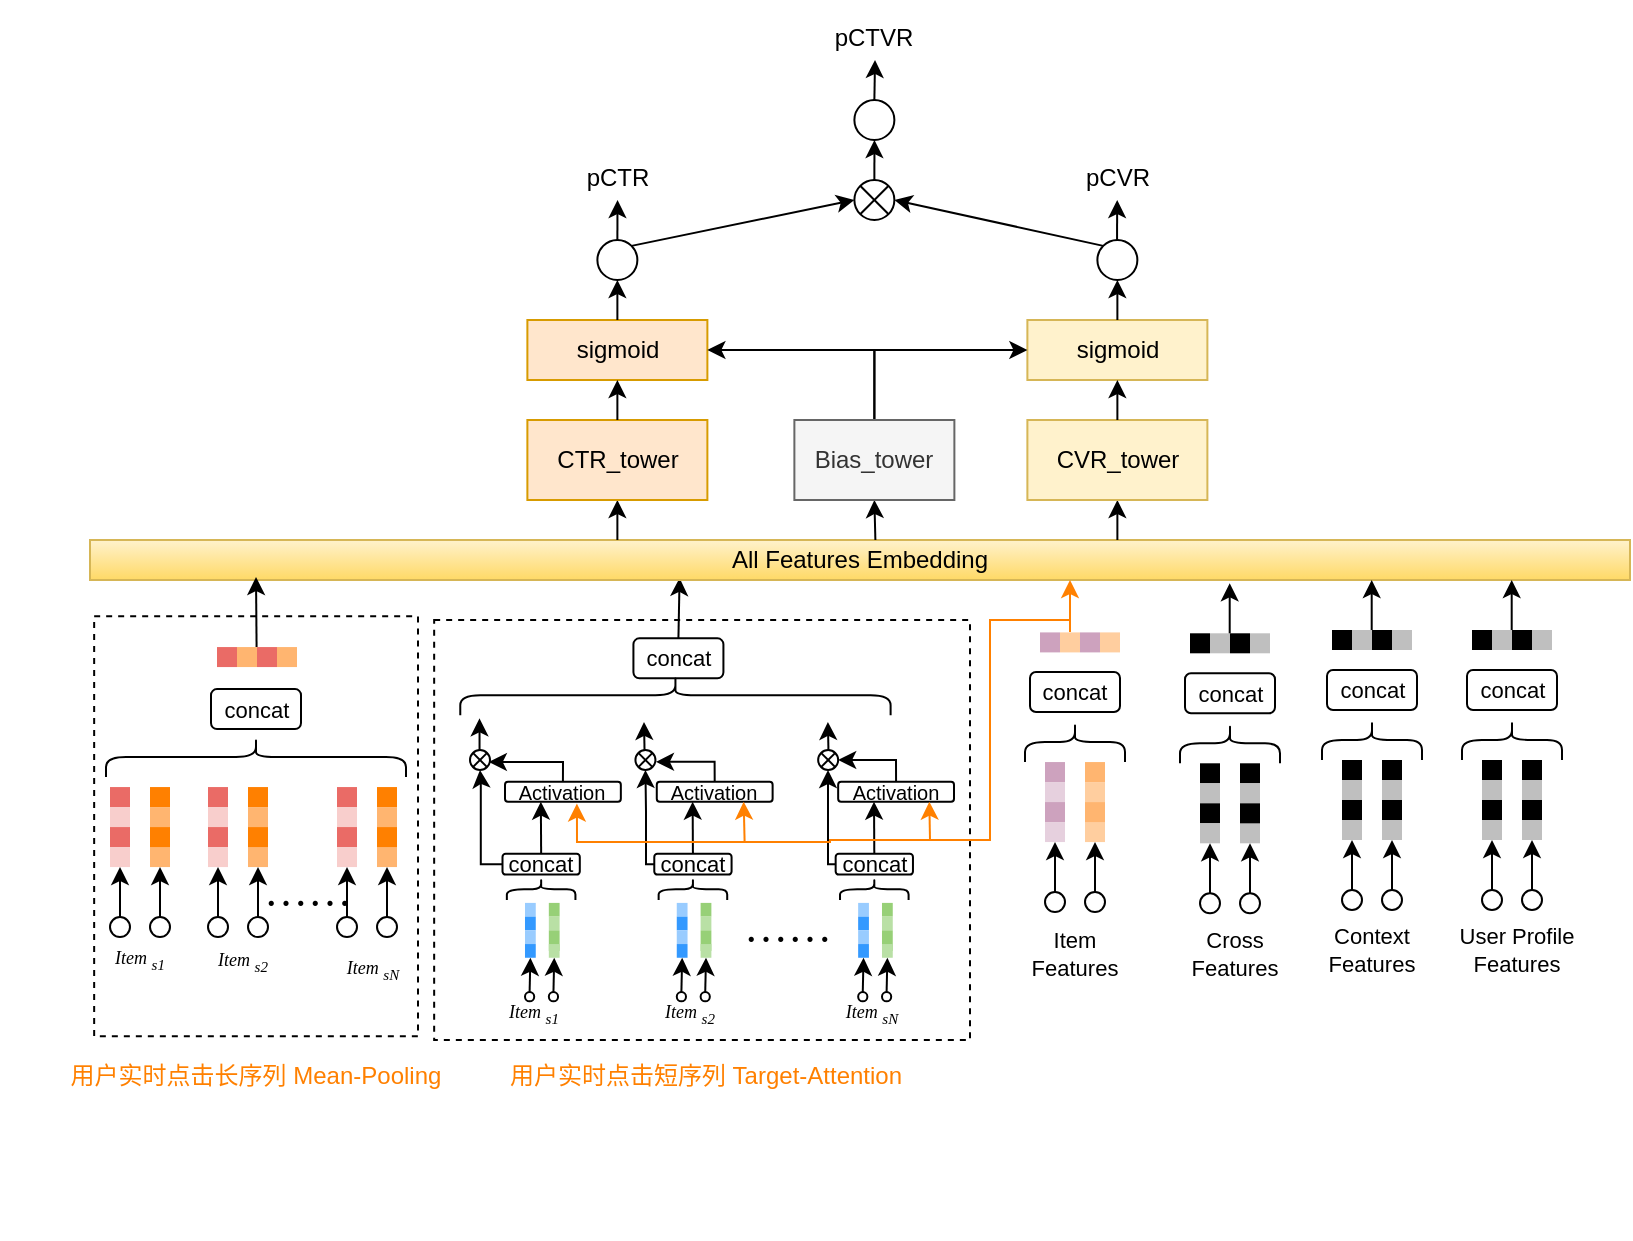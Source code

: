 <mxfile version="20.8.15" type="github">
  <diagram id="H3SxZ43efbbaYmBA8pNz" name="第 1 页">
    <mxGraphModel dx="1062" dy="547" grid="1" gridSize="10" guides="1" tooltips="1" connect="1" arrows="1" fold="1" page="1" pageScale="1" pageWidth="827" pageHeight="1169" math="0" shadow="0">
      <root>
        <mxCell id="0" />
        <mxCell id="1" parent="0" />
        <mxCell id="K7jrmlSnKd5e08-iuxen-297" value="" style="rounded=0;whiteSpace=wrap;html=1;fontFamily=Georgia;fontSize=22;strokeColor=#000000;fillColor=none;dashed=1;" parent="1" vertex="1">
          <mxGeometry x="612.08" y="580" width="267.92" height="210" as="geometry" />
        </mxCell>
        <mxCell id="K7jrmlSnKd5e08-iuxen-289" value="" style="group" parent="1" vertex="1" connectable="0">
          <mxGeometry x="692.08" y="589.18" width="202.71" height="300.0" as="geometry" />
        </mxCell>
        <mxCell id="K7jrmlSnKd5e08-iuxen-296" value="" style="endArrow=classic;html=1;rounded=0;fontSize=11;exitX=0.5;exitY=0;exitDx=0;exitDy=0;entryX=0;entryY=1;entryDx=0;entryDy=0;" parent="K7jrmlSnKd5e08-iuxen-289" source="K7jrmlSnKd5e08-iuxen-298" edge="1">
          <mxGeometry width="50" height="50" relative="1" as="geometry">
            <mxPoint x="43.06" y="25" as="sourcePoint" />
            <mxPoint x="42.71" y="-30.19" as="targetPoint" />
          </mxGeometry>
        </mxCell>
        <mxCell id="K7jrmlSnKd5e08-iuxen-372" value="&lt;font face=&quot;Helvetica&quot; color=&quot;#ff8000&quot;&gt;&lt;span style=&quot;font-size: 12px;&quot;&gt;用户实时点击短序列 Target-Attention&lt;/span&gt;&lt;/font&gt;" style="text;html=1;strokeColor=none;fillColor=none;align=center;verticalAlign=middle;whiteSpace=wrap;rounded=0;dashed=1;fontFamily=Georgia;fontSize=22;" parent="K7jrmlSnKd5e08-iuxen-289" vertex="1">
          <mxGeometry x="-72.08" y="200.82" width="256" height="30" as="geometry" />
        </mxCell>
        <mxCell id="K7jrmlSnKd5e08-iuxen-1" value="All Features Embedding" style="rounded=0;whiteSpace=wrap;html=1;fillColor=#fff2cc;strokeColor=#d6b656;gradientColor=#ffd966;" parent="1" vertex="1">
          <mxGeometry x="440" y="540" width="770" height="20" as="geometry" />
        </mxCell>
        <mxCell id="K7jrmlSnKd5e08-iuxen-2" value="" style="group" parent="1" vertex="1" connectable="0">
          <mxGeometry x="1051" y="560" width="135" height="200" as="geometry" />
        </mxCell>
        <mxCell id="K7jrmlSnKd5e08-iuxen-3" value="" style="group" parent="K7jrmlSnKd5e08-iuxen-2" vertex="1" connectable="0">
          <mxGeometry x="5" width="50" height="165" as="geometry" />
        </mxCell>
        <mxCell id="K7jrmlSnKd5e08-iuxen-4" value="" style="group" parent="K7jrmlSnKd5e08-iuxen-3" vertex="1" connectable="0">
          <mxGeometry y="25" width="50" height="65" as="geometry" />
        </mxCell>
        <mxCell id="K7jrmlSnKd5e08-iuxen-5" value="" style="group" parent="K7jrmlSnKd5e08-iuxen-4" vertex="1" connectable="0">
          <mxGeometry x="5" width="40" height="10" as="geometry" />
        </mxCell>
        <mxCell id="K7jrmlSnKd5e08-iuxen-6" value="" style="rounded=0;whiteSpace=wrap;html=1;fontSize=22;strokeColor=none;fillColor=#000000;" parent="K7jrmlSnKd5e08-iuxen-5" vertex="1">
          <mxGeometry width="10" height="10" as="geometry" />
        </mxCell>
        <mxCell id="K7jrmlSnKd5e08-iuxen-7" style="edgeStyle=none;rounded=0;orthogonalLoop=1;jettySize=auto;html=1;exitX=1;exitY=1;exitDx=0;exitDy=0;fontSize=22;strokeColor=none;" parent="K7jrmlSnKd5e08-iuxen-5" source="K7jrmlSnKd5e08-iuxen-6" target="K7jrmlSnKd5e08-iuxen-6" edge="1">
          <mxGeometry relative="1" as="geometry" />
        </mxCell>
        <mxCell id="K7jrmlSnKd5e08-iuxen-8" value="" style="rounded=0;whiteSpace=wrap;html=1;fontSize=22;strokeColor=none;fillColor=#BFBFBF;" parent="K7jrmlSnKd5e08-iuxen-5" vertex="1">
          <mxGeometry x="10" width="10" height="10" as="geometry" />
        </mxCell>
        <mxCell id="K7jrmlSnKd5e08-iuxen-9" value="" style="rounded=0;whiteSpace=wrap;html=1;fontSize=22;strokeColor=none;fillColor=#000000;" parent="K7jrmlSnKd5e08-iuxen-5" vertex="1">
          <mxGeometry x="20" width="10" height="10" as="geometry" />
        </mxCell>
        <mxCell id="K7jrmlSnKd5e08-iuxen-10" value="" style="rounded=0;whiteSpace=wrap;html=1;fontSize=22;strokeColor=none;fillColor=#BFBFBF;" parent="K7jrmlSnKd5e08-iuxen-5" vertex="1">
          <mxGeometry x="30" width="10" height="10" as="geometry" />
        </mxCell>
        <mxCell id="K7jrmlSnKd5e08-iuxen-11" value="" style="shape=curlyBracket;whiteSpace=wrap;html=1;rounded=1;flipH=1;fontSize=22;strokeColor=#000000;fillColor=#000000;rotation=-90;size=0.5;" parent="K7jrmlSnKd5e08-iuxen-4" vertex="1">
          <mxGeometry x="15" y="30" width="20" height="50" as="geometry" />
        </mxCell>
        <mxCell id="K7jrmlSnKd5e08-iuxen-12" value="&lt;font style=&quot;font-size: 11px;&quot;&gt;concat&lt;/font&gt;" style="rounded=1;whiteSpace=wrap;html=1;fontSize=11;strokeColor=#000000;fillColor=none;" parent="K7jrmlSnKd5e08-iuxen-4" vertex="1">
          <mxGeometry x="2.5" y="20" width="45" height="20" as="geometry" />
        </mxCell>
        <mxCell id="K7jrmlSnKd5e08-iuxen-13" value="" style="rounded=0;whiteSpace=wrap;html=1;fontSize=22;strokeColor=none;fillColor=#000000;" parent="K7jrmlSnKd5e08-iuxen-3" vertex="1">
          <mxGeometry x="10" y="90" width="10" height="10" as="geometry" />
        </mxCell>
        <mxCell id="K7jrmlSnKd5e08-iuxen-14" value="" style="rounded=0;whiteSpace=wrap;html=1;fontSize=22;strokeColor=none;fillColor=#BFBFBF;" parent="K7jrmlSnKd5e08-iuxen-3" vertex="1">
          <mxGeometry x="10" y="100" width="10" height="10" as="geometry" />
        </mxCell>
        <mxCell id="K7jrmlSnKd5e08-iuxen-15" value="" style="rounded=0;whiteSpace=wrap;html=1;fontSize=22;strokeColor=none;fillColor=#000000;" parent="K7jrmlSnKd5e08-iuxen-3" vertex="1">
          <mxGeometry x="10" y="110" width="10" height="10" as="geometry" />
        </mxCell>
        <mxCell id="K7jrmlSnKd5e08-iuxen-16" value="" style="rounded=0;whiteSpace=wrap;html=1;fontSize=22;strokeColor=none;fillColor=#BFBFBF;" parent="K7jrmlSnKd5e08-iuxen-3" vertex="1">
          <mxGeometry x="10" y="120" width="10" height="10" as="geometry" />
        </mxCell>
        <mxCell id="K7jrmlSnKd5e08-iuxen-17" value="" style="rounded=0;whiteSpace=wrap;html=1;fontSize=22;strokeColor=none;fillColor=#000000;" parent="K7jrmlSnKd5e08-iuxen-3" vertex="1">
          <mxGeometry x="30" y="90" width="10" height="10" as="geometry" />
        </mxCell>
        <mxCell id="K7jrmlSnKd5e08-iuxen-18" value="" style="rounded=0;whiteSpace=wrap;html=1;fontSize=22;strokeColor=none;fillColor=#BFBFBF;" parent="K7jrmlSnKd5e08-iuxen-3" vertex="1">
          <mxGeometry x="30" y="100" width="10" height="10" as="geometry" />
        </mxCell>
        <mxCell id="K7jrmlSnKd5e08-iuxen-19" value="" style="rounded=0;whiteSpace=wrap;html=1;fontSize=22;strokeColor=none;fillColor=#000000;" parent="K7jrmlSnKd5e08-iuxen-3" vertex="1">
          <mxGeometry x="30" y="110" width="10" height="15" as="geometry" />
        </mxCell>
        <mxCell id="K7jrmlSnKd5e08-iuxen-20" value="" style="rounded=0;whiteSpace=wrap;html=1;fontSize=22;strokeColor=none;fillColor=#BFBFBF;" parent="K7jrmlSnKd5e08-iuxen-3" vertex="1">
          <mxGeometry x="30" y="120" width="10" height="10" as="geometry" />
        </mxCell>
        <mxCell id="K7jrmlSnKd5e08-iuxen-21" value="" style="ellipse;whiteSpace=wrap;html=1;aspect=fixed;fontSize=11;strokeColor=#000000;fillColor=none;" parent="K7jrmlSnKd5e08-iuxen-3" vertex="1">
          <mxGeometry x="10" y="155" width="10" height="10" as="geometry" />
        </mxCell>
        <mxCell id="K7jrmlSnKd5e08-iuxen-22" value="" style="ellipse;whiteSpace=wrap;html=1;aspect=fixed;fontSize=11;strokeColor=#000000;fillColor=none;" parent="K7jrmlSnKd5e08-iuxen-3" vertex="1">
          <mxGeometry x="30" y="155" width="10" height="10" as="geometry" />
        </mxCell>
        <mxCell id="K7jrmlSnKd5e08-iuxen-23" value="" style="endArrow=classic;html=1;rounded=0;fontSize=11;exitX=0.5;exitY=0;exitDx=0;exitDy=0;entryX=0.5;entryY=1;entryDx=0;entryDy=0;" parent="K7jrmlSnKd5e08-iuxen-3" source="K7jrmlSnKd5e08-iuxen-21" target="K7jrmlSnKd5e08-iuxen-16" edge="1">
          <mxGeometry width="50" height="50" relative="1" as="geometry">
            <mxPoint x="-20" y="65" as="sourcePoint" />
            <mxPoint x="30" y="15" as="targetPoint" />
          </mxGeometry>
        </mxCell>
        <mxCell id="K7jrmlSnKd5e08-iuxen-24" value="" style="endArrow=classic;html=1;rounded=0;fontSize=11;exitX=0.5;exitY=0;exitDx=0;exitDy=0;entryX=0.5;entryY=1;entryDx=0;entryDy=0;" parent="K7jrmlSnKd5e08-iuxen-3" source="K7jrmlSnKd5e08-iuxen-22" target="K7jrmlSnKd5e08-iuxen-20" edge="1">
          <mxGeometry width="50" height="50" relative="1" as="geometry">
            <mxPoint x="34.82" y="155" as="sourcePoint" />
            <mxPoint x="34.82" y="130" as="targetPoint" />
          </mxGeometry>
        </mxCell>
        <mxCell id="K7jrmlSnKd5e08-iuxen-25" value="" style="endArrow=classic;html=1;rounded=0;fontSize=11;exitX=0.5;exitY=0;exitDx=0;exitDy=0;entryX=0.5;entryY=1;entryDx=0;entryDy=0;" parent="K7jrmlSnKd5e08-iuxen-3" edge="1">
          <mxGeometry width="50" height="50" relative="1" as="geometry">
            <mxPoint x="24.85" y="25" as="sourcePoint" />
            <mxPoint x="24.85" as="targetPoint" />
          </mxGeometry>
        </mxCell>
        <mxCell id="K7jrmlSnKd5e08-iuxen-26" value="" style="group" parent="K7jrmlSnKd5e08-iuxen-2" vertex="1" connectable="0">
          <mxGeometry x="75" width="50" height="165" as="geometry" />
        </mxCell>
        <mxCell id="K7jrmlSnKd5e08-iuxen-27" value="" style="group" parent="K7jrmlSnKd5e08-iuxen-26" vertex="1" connectable="0">
          <mxGeometry y="25" width="50" height="65" as="geometry" />
        </mxCell>
        <mxCell id="K7jrmlSnKd5e08-iuxen-28" value="" style="group" parent="K7jrmlSnKd5e08-iuxen-27" vertex="1" connectable="0">
          <mxGeometry x="5" width="40" height="10" as="geometry" />
        </mxCell>
        <mxCell id="K7jrmlSnKd5e08-iuxen-29" value="" style="rounded=0;whiteSpace=wrap;html=1;fontSize=22;strokeColor=none;fillColor=#000000;" parent="K7jrmlSnKd5e08-iuxen-28" vertex="1">
          <mxGeometry width="10" height="10" as="geometry" />
        </mxCell>
        <mxCell id="K7jrmlSnKd5e08-iuxen-30" style="edgeStyle=none;rounded=0;orthogonalLoop=1;jettySize=auto;html=1;exitX=1;exitY=1;exitDx=0;exitDy=0;fontSize=22;strokeColor=none;" parent="K7jrmlSnKd5e08-iuxen-28" source="K7jrmlSnKd5e08-iuxen-29" target="K7jrmlSnKd5e08-iuxen-29" edge="1">
          <mxGeometry relative="1" as="geometry" />
        </mxCell>
        <mxCell id="K7jrmlSnKd5e08-iuxen-31" value="" style="rounded=0;whiteSpace=wrap;html=1;fontSize=22;strokeColor=none;fillColor=#BFBFBF;" parent="K7jrmlSnKd5e08-iuxen-28" vertex="1">
          <mxGeometry x="10" width="10" height="10" as="geometry" />
        </mxCell>
        <mxCell id="K7jrmlSnKd5e08-iuxen-32" value="" style="rounded=0;whiteSpace=wrap;html=1;fontSize=22;strokeColor=none;fillColor=#000000;" parent="K7jrmlSnKd5e08-iuxen-28" vertex="1">
          <mxGeometry x="20" width="10" height="10" as="geometry" />
        </mxCell>
        <mxCell id="K7jrmlSnKd5e08-iuxen-33" value="" style="rounded=0;whiteSpace=wrap;html=1;fontSize=22;strokeColor=none;fillColor=#BFBFBF;" parent="K7jrmlSnKd5e08-iuxen-28" vertex="1">
          <mxGeometry x="30" width="10" height="10" as="geometry" />
        </mxCell>
        <mxCell id="K7jrmlSnKd5e08-iuxen-34" value="" style="shape=curlyBracket;whiteSpace=wrap;html=1;rounded=1;flipH=1;fontSize=22;strokeColor=#000000;fillColor=#000000;rotation=-90;size=0.5;" parent="K7jrmlSnKd5e08-iuxen-27" vertex="1">
          <mxGeometry x="15" y="30" width="20" height="50" as="geometry" />
        </mxCell>
        <mxCell id="K7jrmlSnKd5e08-iuxen-35" value="&lt;font style=&quot;font-size: 11px;&quot;&gt;concat&lt;/font&gt;" style="rounded=1;whiteSpace=wrap;html=1;fontSize=11;strokeColor=#000000;fillColor=none;" parent="K7jrmlSnKd5e08-iuxen-27" vertex="1">
          <mxGeometry x="2.5" y="20" width="45" height="20" as="geometry" />
        </mxCell>
        <mxCell id="K7jrmlSnKd5e08-iuxen-36" value="" style="rounded=0;whiteSpace=wrap;html=1;fontSize=22;strokeColor=none;fillColor=#000000;" parent="K7jrmlSnKd5e08-iuxen-26" vertex="1">
          <mxGeometry x="10" y="90" width="10" height="10" as="geometry" />
        </mxCell>
        <mxCell id="K7jrmlSnKd5e08-iuxen-37" value="" style="rounded=0;whiteSpace=wrap;html=1;fontSize=22;strokeColor=none;fillColor=#BFBFBF;" parent="K7jrmlSnKd5e08-iuxen-26" vertex="1">
          <mxGeometry x="10" y="100" width="10" height="10" as="geometry" />
        </mxCell>
        <mxCell id="K7jrmlSnKd5e08-iuxen-38" value="" style="rounded=0;whiteSpace=wrap;html=1;fontSize=22;strokeColor=none;fillColor=#000000;" parent="K7jrmlSnKd5e08-iuxen-26" vertex="1">
          <mxGeometry x="10" y="110" width="10" height="10" as="geometry" />
        </mxCell>
        <mxCell id="K7jrmlSnKd5e08-iuxen-39" value="" style="rounded=0;whiteSpace=wrap;html=1;fontSize=22;strokeColor=none;fillColor=#BFBFBF;" parent="K7jrmlSnKd5e08-iuxen-26" vertex="1">
          <mxGeometry x="10" y="120" width="10" height="10" as="geometry" />
        </mxCell>
        <mxCell id="K7jrmlSnKd5e08-iuxen-40" value="" style="rounded=0;whiteSpace=wrap;html=1;fontSize=22;strokeColor=none;fillColor=#000000;" parent="K7jrmlSnKd5e08-iuxen-26" vertex="1">
          <mxGeometry x="30" y="90" width="10" height="10" as="geometry" />
        </mxCell>
        <mxCell id="K7jrmlSnKd5e08-iuxen-41" value="" style="rounded=0;whiteSpace=wrap;html=1;fontSize=22;strokeColor=none;fillColor=#BFBFBF;" parent="K7jrmlSnKd5e08-iuxen-26" vertex="1">
          <mxGeometry x="30" y="100" width="10" height="10" as="geometry" />
        </mxCell>
        <mxCell id="K7jrmlSnKd5e08-iuxen-42" value="" style="rounded=0;whiteSpace=wrap;html=1;fontSize=22;strokeColor=none;fillColor=#000000;" parent="K7jrmlSnKd5e08-iuxen-26" vertex="1">
          <mxGeometry x="30" y="110" width="10" height="15" as="geometry" />
        </mxCell>
        <mxCell id="K7jrmlSnKd5e08-iuxen-43" value="" style="rounded=0;whiteSpace=wrap;html=1;fontSize=22;strokeColor=none;fillColor=#BFBFBF;" parent="K7jrmlSnKd5e08-iuxen-26" vertex="1">
          <mxGeometry x="30" y="120" width="10" height="10" as="geometry" />
        </mxCell>
        <mxCell id="K7jrmlSnKd5e08-iuxen-44" value="" style="ellipse;whiteSpace=wrap;html=1;aspect=fixed;fontSize=11;strokeColor=#000000;fillColor=none;" parent="K7jrmlSnKd5e08-iuxen-26" vertex="1">
          <mxGeometry x="10" y="155" width="10" height="10" as="geometry" />
        </mxCell>
        <mxCell id="K7jrmlSnKd5e08-iuxen-45" value="" style="ellipse;whiteSpace=wrap;html=1;aspect=fixed;fontSize=11;strokeColor=#000000;fillColor=none;" parent="K7jrmlSnKd5e08-iuxen-26" vertex="1">
          <mxGeometry x="30" y="155" width="10" height="10" as="geometry" />
        </mxCell>
        <mxCell id="K7jrmlSnKd5e08-iuxen-46" value="" style="endArrow=classic;html=1;rounded=0;fontSize=11;exitX=0.5;exitY=0;exitDx=0;exitDy=0;entryX=0.5;entryY=1;entryDx=0;entryDy=0;" parent="K7jrmlSnKd5e08-iuxen-26" source="K7jrmlSnKd5e08-iuxen-44" target="K7jrmlSnKd5e08-iuxen-39" edge="1">
          <mxGeometry width="50" height="50" relative="1" as="geometry">
            <mxPoint x="-20" y="65" as="sourcePoint" />
            <mxPoint x="30" y="15" as="targetPoint" />
          </mxGeometry>
        </mxCell>
        <mxCell id="K7jrmlSnKd5e08-iuxen-47" value="" style="endArrow=classic;html=1;rounded=0;fontSize=11;exitX=0.5;exitY=0;exitDx=0;exitDy=0;entryX=0.5;entryY=1;entryDx=0;entryDy=0;" parent="K7jrmlSnKd5e08-iuxen-26" source="K7jrmlSnKd5e08-iuxen-45" target="K7jrmlSnKd5e08-iuxen-43" edge="1">
          <mxGeometry width="50" height="50" relative="1" as="geometry">
            <mxPoint x="34.82" y="155" as="sourcePoint" />
            <mxPoint x="34.82" y="130" as="targetPoint" />
          </mxGeometry>
        </mxCell>
        <mxCell id="K7jrmlSnKd5e08-iuxen-48" value="" style="endArrow=classic;html=1;rounded=0;fontSize=11;exitX=0.5;exitY=0;exitDx=0;exitDy=0;entryX=0.5;entryY=1;entryDx=0;entryDy=0;" parent="K7jrmlSnKd5e08-iuxen-26" edge="1">
          <mxGeometry width="50" height="50" relative="1" as="geometry">
            <mxPoint x="24.85" y="25" as="sourcePoint" />
            <mxPoint x="24.85" as="targetPoint" />
          </mxGeometry>
        </mxCell>
        <mxCell id="K7jrmlSnKd5e08-iuxen-49" value="Context&lt;br&gt;Features" style="text;html=1;strokeColor=none;fillColor=none;align=center;verticalAlign=middle;whiteSpace=wrap;rounded=0;fontSize=11;" parent="K7jrmlSnKd5e08-iuxen-2" vertex="1">
          <mxGeometry y="170" width="60" height="30" as="geometry" />
        </mxCell>
        <mxCell id="K7jrmlSnKd5e08-iuxen-50" value="User Profile&lt;br&gt;Features" style="text;html=1;strokeColor=none;fillColor=none;align=center;verticalAlign=middle;whiteSpace=wrap;rounded=0;fontSize=11;" parent="K7jrmlSnKd5e08-iuxen-2" vertex="1">
          <mxGeometry x="70" y="170" width="65" height="30" as="geometry" />
        </mxCell>
        <mxCell id="K7jrmlSnKd5e08-iuxen-61" value="" style="group" parent="1" vertex="1" connectable="0">
          <mxGeometry x="980" y="561.65" width="65" height="200" as="geometry" />
        </mxCell>
        <mxCell id="K7jrmlSnKd5e08-iuxen-62" value="" style="group" parent="K7jrmlSnKd5e08-iuxen-61" vertex="1" connectable="0">
          <mxGeometry x="5" width="50" height="165" as="geometry" />
        </mxCell>
        <mxCell id="K7jrmlSnKd5e08-iuxen-63" value="" style="group" parent="K7jrmlSnKd5e08-iuxen-62" vertex="1" connectable="0">
          <mxGeometry y="25" width="50" height="65" as="geometry" />
        </mxCell>
        <mxCell id="K7jrmlSnKd5e08-iuxen-64" value="" style="group" parent="K7jrmlSnKd5e08-iuxen-63" vertex="1" connectable="0">
          <mxGeometry x="5" width="40" height="10" as="geometry" />
        </mxCell>
        <mxCell id="K7jrmlSnKd5e08-iuxen-65" value="" style="rounded=0;whiteSpace=wrap;html=1;fontSize=22;strokeColor=none;fillColor=#000000;" parent="K7jrmlSnKd5e08-iuxen-64" vertex="1">
          <mxGeometry width="10" height="10" as="geometry" />
        </mxCell>
        <mxCell id="K7jrmlSnKd5e08-iuxen-66" style="edgeStyle=none;rounded=0;orthogonalLoop=1;jettySize=auto;html=1;exitX=1;exitY=1;exitDx=0;exitDy=0;fontSize=22;strokeColor=none;" parent="K7jrmlSnKd5e08-iuxen-64" source="K7jrmlSnKd5e08-iuxen-65" target="K7jrmlSnKd5e08-iuxen-65" edge="1">
          <mxGeometry relative="1" as="geometry" />
        </mxCell>
        <mxCell id="K7jrmlSnKd5e08-iuxen-67" value="" style="rounded=0;whiteSpace=wrap;html=1;fontSize=22;strokeColor=none;fillColor=#BFBFBF;" parent="K7jrmlSnKd5e08-iuxen-64" vertex="1">
          <mxGeometry x="10" width="10" height="10" as="geometry" />
        </mxCell>
        <mxCell id="K7jrmlSnKd5e08-iuxen-68" value="" style="rounded=0;whiteSpace=wrap;html=1;fontSize=22;strokeColor=none;fillColor=#000000;" parent="K7jrmlSnKd5e08-iuxen-64" vertex="1">
          <mxGeometry x="20" width="10" height="10" as="geometry" />
        </mxCell>
        <mxCell id="K7jrmlSnKd5e08-iuxen-69" value="" style="rounded=0;whiteSpace=wrap;html=1;fontSize=22;strokeColor=none;fillColor=#BFBFBF;" parent="K7jrmlSnKd5e08-iuxen-64" vertex="1">
          <mxGeometry x="30" width="10" height="10" as="geometry" />
        </mxCell>
        <mxCell id="K7jrmlSnKd5e08-iuxen-70" value="" style="shape=curlyBracket;whiteSpace=wrap;html=1;rounded=1;flipH=1;fontSize=22;strokeColor=#000000;fillColor=#000000;rotation=-90;size=0.5;" parent="K7jrmlSnKd5e08-iuxen-63" vertex="1">
          <mxGeometry x="15" y="30" width="20" height="50" as="geometry" />
        </mxCell>
        <mxCell id="K7jrmlSnKd5e08-iuxen-71" value="&lt;font style=&quot;font-size: 11px;&quot;&gt;concat&lt;/font&gt;" style="rounded=1;whiteSpace=wrap;html=1;fontSize=11;strokeColor=#000000;fillColor=none;" parent="K7jrmlSnKd5e08-iuxen-63" vertex="1">
          <mxGeometry x="2.5" y="20" width="45" height="20" as="geometry" />
        </mxCell>
        <mxCell id="K7jrmlSnKd5e08-iuxen-72" value="" style="rounded=0;whiteSpace=wrap;html=1;fontSize=22;strokeColor=none;fillColor=#000000;" parent="K7jrmlSnKd5e08-iuxen-62" vertex="1">
          <mxGeometry x="10" y="90" width="10" height="10" as="geometry" />
        </mxCell>
        <mxCell id="K7jrmlSnKd5e08-iuxen-73" value="" style="rounded=0;whiteSpace=wrap;html=1;fontSize=22;strokeColor=none;fillColor=#BFBFBF;" parent="K7jrmlSnKd5e08-iuxen-62" vertex="1">
          <mxGeometry x="10" y="100" width="10" height="10" as="geometry" />
        </mxCell>
        <mxCell id="K7jrmlSnKd5e08-iuxen-74" value="" style="rounded=0;whiteSpace=wrap;html=1;fontSize=22;strokeColor=none;fillColor=#000000;" parent="K7jrmlSnKd5e08-iuxen-62" vertex="1">
          <mxGeometry x="10" y="110" width="10" height="10" as="geometry" />
        </mxCell>
        <mxCell id="K7jrmlSnKd5e08-iuxen-75" value="" style="rounded=0;whiteSpace=wrap;html=1;fontSize=22;strokeColor=none;fillColor=#BFBFBF;" parent="K7jrmlSnKd5e08-iuxen-62" vertex="1">
          <mxGeometry x="10" y="120" width="10" height="10" as="geometry" />
        </mxCell>
        <mxCell id="K7jrmlSnKd5e08-iuxen-76" value="" style="rounded=0;whiteSpace=wrap;html=1;fontSize=22;strokeColor=none;fillColor=#000000;" parent="K7jrmlSnKd5e08-iuxen-62" vertex="1">
          <mxGeometry x="30" y="90" width="10" height="10" as="geometry" />
        </mxCell>
        <mxCell id="K7jrmlSnKd5e08-iuxen-77" value="" style="rounded=0;whiteSpace=wrap;html=1;fontSize=22;strokeColor=none;fillColor=#BFBFBF;" parent="K7jrmlSnKd5e08-iuxen-62" vertex="1">
          <mxGeometry x="30" y="100" width="10" height="10" as="geometry" />
        </mxCell>
        <mxCell id="K7jrmlSnKd5e08-iuxen-78" value="" style="rounded=0;whiteSpace=wrap;html=1;fontSize=22;strokeColor=none;fillColor=#000000;" parent="K7jrmlSnKd5e08-iuxen-62" vertex="1">
          <mxGeometry x="30" y="110" width="10" height="15" as="geometry" />
        </mxCell>
        <mxCell id="K7jrmlSnKd5e08-iuxen-79" value="" style="rounded=0;whiteSpace=wrap;html=1;fontSize=22;strokeColor=none;fillColor=#BFBFBF;" parent="K7jrmlSnKd5e08-iuxen-62" vertex="1">
          <mxGeometry x="30" y="120" width="10" height="10" as="geometry" />
        </mxCell>
        <mxCell id="K7jrmlSnKd5e08-iuxen-80" value="" style="ellipse;whiteSpace=wrap;html=1;aspect=fixed;fontSize=11;strokeColor=#000000;fillColor=none;" parent="K7jrmlSnKd5e08-iuxen-62" vertex="1">
          <mxGeometry x="10" y="155" width="10" height="10" as="geometry" />
        </mxCell>
        <mxCell id="K7jrmlSnKd5e08-iuxen-81" value="" style="ellipse;whiteSpace=wrap;html=1;aspect=fixed;fontSize=11;strokeColor=#000000;fillColor=none;" parent="K7jrmlSnKd5e08-iuxen-62" vertex="1">
          <mxGeometry x="30" y="155" width="10" height="10" as="geometry" />
        </mxCell>
        <mxCell id="K7jrmlSnKd5e08-iuxen-82" value="" style="endArrow=classic;html=1;rounded=0;fontSize=11;exitX=0.5;exitY=0;exitDx=0;exitDy=0;entryX=0.5;entryY=1;entryDx=0;entryDy=0;" parent="K7jrmlSnKd5e08-iuxen-62" source="K7jrmlSnKd5e08-iuxen-80" target="K7jrmlSnKd5e08-iuxen-75" edge="1">
          <mxGeometry width="50" height="50" relative="1" as="geometry">
            <mxPoint x="-20" y="65" as="sourcePoint" />
            <mxPoint x="30" y="15" as="targetPoint" />
          </mxGeometry>
        </mxCell>
        <mxCell id="K7jrmlSnKd5e08-iuxen-83" value="" style="endArrow=classic;html=1;rounded=0;fontSize=11;exitX=0.5;exitY=0;exitDx=0;exitDy=0;entryX=0.5;entryY=1;entryDx=0;entryDy=0;" parent="K7jrmlSnKd5e08-iuxen-62" source="K7jrmlSnKd5e08-iuxen-81" target="K7jrmlSnKd5e08-iuxen-79" edge="1">
          <mxGeometry width="50" height="50" relative="1" as="geometry">
            <mxPoint x="34.82" y="155" as="sourcePoint" />
            <mxPoint x="34.82" y="130" as="targetPoint" />
          </mxGeometry>
        </mxCell>
        <mxCell id="K7jrmlSnKd5e08-iuxen-84" value="" style="endArrow=classic;html=1;rounded=0;fontSize=11;exitX=0.5;exitY=0;exitDx=0;exitDy=0;entryX=0.5;entryY=1;entryDx=0;entryDy=0;" parent="K7jrmlSnKd5e08-iuxen-62" edge="1">
          <mxGeometry width="50" height="50" relative="1" as="geometry">
            <mxPoint x="24.85" y="25" as="sourcePoint" />
            <mxPoint x="24.85" as="targetPoint" />
          </mxGeometry>
        </mxCell>
        <mxCell id="K7jrmlSnKd5e08-iuxen-85" value="Cross&lt;br&gt;Features" style="text;html=1;strokeColor=none;fillColor=none;align=center;verticalAlign=middle;whiteSpace=wrap;rounded=0;fontSize=11;" parent="K7jrmlSnKd5e08-iuxen-61" vertex="1">
          <mxGeometry y="170" width="65" height="30" as="geometry" />
        </mxCell>
        <mxCell id="K7jrmlSnKd5e08-iuxen-261" style="edgeStyle=orthogonalEdgeStyle;rounded=0;orthogonalLoop=1;jettySize=auto;html=1;entryX=0.5;entryY=1;entryDx=0;entryDy=0;" parent="1" target="K7jrmlSnKd5e08-iuxen-265" edge="1">
          <mxGeometry relative="1" as="geometry">
            <mxPoint x="953.69" y="540.0" as="sourcePoint" />
          </mxGeometry>
        </mxCell>
        <mxCell id="K7jrmlSnKd5e08-iuxen-262" style="edgeStyle=orthogonalEdgeStyle;rounded=0;orthogonalLoop=1;jettySize=auto;html=1;entryX=0.5;entryY=1;entryDx=0;entryDy=0;" parent="1" target="K7jrmlSnKd5e08-iuxen-264" edge="1">
          <mxGeometry relative="1" as="geometry">
            <mxPoint x="703.69" y="540.0" as="sourcePoint" />
            <Array as="points">
              <mxPoint x="703.69" y="540" />
            </Array>
          </mxGeometry>
        </mxCell>
        <mxCell id="K7jrmlSnKd5e08-iuxen-263" style="edgeStyle=orthogonalEdgeStyle;rounded=0;orthogonalLoop=1;jettySize=auto;html=1;entryX=0.5;entryY=1;entryDx=0;entryDy=0;" parent="1" target="K7jrmlSnKd5e08-iuxen-275" edge="1">
          <mxGeometry relative="1" as="geometry">
            <mxPoint x="832.69" y="540.0" as="sourcePoint" />
            <Array as="points">
              <mxPoint x="832.69" y="540" />
              <mxPoint x="832.69" y="520" />
            </Array>
          </mxGeometry>
        </mxCell>
        <mxCell id="K7jrmlSnKd5e08-iuxen-264" value="CTR_tower" style="rounded=0;whiteSpace=wrap;html=1;fillColor=#ffe6cc;strokeColor=#d79b00;" parent="1" vertex="1">
          <mxGeometry x="658.69" y="480" width="90" height="40" as="geometry" />
        </mxCell>
        <mxCell id="K7jrmlSnKd5e08-iuxen-265" value="CVR_tower" style="rounded=0;whiteSpace=wrap;html=1;fillColor=#fff2cc;strokeColor=#d6b656;" parent="1" vertex="1">
          <mxGeometry x="908.69" y="480" width="90" height="40" as="geometry" />
        </mxCell>
        <mxCell id="K7jrmlSnKd5e08-iuxen-266" value="sigmoid" style="rounded=0;whiteSpace=wrap;html=1;fillColor=#ffe6cc;strokeColor=#d79b00;" parent="1" vertex="1">
          <mxGeometry x="658.69" y="430" width="90" height="30" as="geometry" />
        </mxCell>
        <mxCell id="K7jrmlSnKd5e08-iuxen-267" style="edgeStyle=orthogonalEdgeStyle;rounded=0;orthogonalLoop=1;jettySize=auto;html=1;exitX=0.5;exitY=0;exitDx=0;exitDy=0;entryX=0.5;entryY=1;entryDx=0;entryDy=0;" parent="1" source="K7jrmlSnKd5e08-iuxen-264" target="K7jrmlSnKd5e08-iuxen-266" edge="1">
          <mxGeometry relative="1" as="geometry" />
        </mxCell>
        <mxCell id="K7jrmlSnKd5e08-iuxen-268" value="sigmoid" style="rounded=0;whiteSpace=wrap;html=1;fillColor=#fff2cc;strokeColor=#d6b656;" parent="1" vertex="1">
          <mxGeometry x="908.69" y="430" width="90" height="30" as="geometry" />
        </mxCell>
        <mxCell id="K7jrmlSnKd5e08-iuxen-269" style="edgeStyle=orthogonalEdgeStyle;rounded=0;orthogonalLoop=1;jettySize=auto;html=1;exitX=0.5;exitY=0;exitDx=0;exitDy=0;entryX=0.5;entryY=1;entryDx=0;entryDy=0;" parent="1" source="K7jrmlSnKd5e08-iuxen-265" target="K7jrmlSnKd5e08-iuxen-268" edge="1">
          <mxGeometry relative="1" as="geometry" />
        </mxCell>
        <mxCell id="K7jrmlSnKd5e08-iuxen-270" style="edgeStyle=none;rounded=0;orthogonalLoop=1;jettySize=auto;html=1;exitX=0.5;exitY=0;exitDx=0;exitDy=0;fontSize=21;" parent="1" source="K7jrmlSnKd5e08-iuxen-271" edge="1">
          <mxGeometry relative="1" as="geometry">
            <mxPoint x="703.767" y="370" as="targetPoint" />
          </mxGeometry>
        </mxCell>
        <mxCell id="K7jrmlSnKd5e08-iuxen-271" value="" style="ellipse;whiteSpace=wrap;html=1;aspect=fixed;" parent="1" vertex="1">
          <mxGeometry x="693.69" y="390" width="20" height="20" as="geometry" />
        </mxCell>
        <mxCell id="K7jrmlSnKd5e08-iuxen-272" style="edgeStyle=orthogonalEdgeStyle;rounded=0;orthogonalLoop=1;jettySize=auto;html=1;exitX=0.5;exitY=0;exitDx=0;exitDy=0;entryX=0.5;entryY=1;entryDx=0;entryDy=0;" parent="1" source="K7jrmlSnKd5e08-iuxen-266" target="K7jrmlSnKd5e08-iuxen-271" edge="1">
          <mxGeometry relative="1" as="geometry" />
        </mxCell>
        <mxCell id="K7jrmlSnKd5e08-iuxen-273" style="edgeStyle=orthogonalEdgeStyle;rounded=0;orthogonalLoop=1;jettySize=auto;html=1;exitX=0.5;exitY=0;exitDx=0;exitDy=0;entryX=1;entryY=0.5;entryDx=0;entryDy=0;" parent="1" source="K7jrmlSnKd5e08-iuxen-275" target="K7jrmlSnKd5e08-iuxen-266" edge="1">
          <mxGeometry relative="1" as="geometry" />
        </mxCell>
        <mxCell id="K7jrmlSnKd5e08-iuxen-274" style="edgeStyle=orthogonalEdgeStyle;rounded=0;orthogonalLoop=1;jettySize=auto;html=1;exitX=0.5;exitY=0;exitDx=0;exitDy=0;entryX=0;entryY=0.5;entryDx=0;entryDy=0;" parent="1" source="K7jrmlSnKd5e08-iuxen-275" target="K7jrmlSnKd5e08-iuxen-268" edge="1">
          <mxGeometry relative="1" as="geometry" />
        </mxCell>
        <mxCell id="K7jrmlSnKd5e08-iuxen-275" value="Bias_tower" style="rounded=0;whiteSpace=wrap;html=1;fillColor=#f5f5f5;fontColor=#333333;strokeColor=#666666;" parent="1" vertex="1">
          <mxGeometry x="792.19" y="480" width="80" height="40" as="geometry" />
        </mxCell>
        <mxCell id="K7jrmlSnKd5e08-iuxen-277" value="" style="ellipse;whiteSpace=wrap;html=1;aspect=fixed;" parent="1" vertex="1">
          <mxGeometry x="943.69" y="390" width="20" height="20" as="geometry" />
        </mxCell>
        <mxCell id="K7jrmlSnKd5e08-iuxen-278" style="edgeStyle=orthogonalEdgeStyle;rounded=0;orthogonalLoop=1;jettySize=auto;html=1;exitX=0.5;exitY=0;exitDx=0;exitDy=0;entryX=0.5;entryY=1;entryDx=0;entryDy=0;" parent="1" source="K7jrmlSnKd5e08-iuxen-268" target="K7jrmlSnKd5e08-iuxen-277" edge="1">
          <mxGeometry relative="1" as="geometry" />
        </mxCell>
        <mxCell id="K7jrmlSnKd5e08-iuxen-279" style="edgeStyle=none;rounded=0;orthogonalLoop=1;jettySize=auto;html=1;exitX=0.5;exitY=0;exitDx=0;exitDy=0;fontSize=21;" parent="1" edge="1">
          <mxGeometry relative="1" as="geometry">
            <mxPoint x="832.228" y="340" as="targetPoint" />
            <mxPoint x="832.19" y="360" as="sourcePoint" />
          </mxGeometry>
        </mxCell>
        <mxCell id="K7jrmlSnKd5e08-iuxen-281" style="rounded=0;orthogonalLoop=1;jettySize=auto;html=1;exitX=1;exitY=0;exitDx=0;exitDy=0;entryX=0;entryY=0.5;entryDx=0;entryDy=0;fontSize=21;" parent="1" source="K7jrmlSnKd5e08-iuxen-271" edge="1">
          <mxGeometry relative="1" as="geometry">
            <mxPoint x="822.19" y="370" as="targetPoint" />
          </mxGeometry>
        </mxCell>
        <mxCell id="K7jrmlSnKd5e08-iuxen-282" style="edgeStyle=none;rounded=0;orthogonalLoop=1;jettySize=auto;html=1;exitX=0;exitY=0;exitDx=0;exitDy=0;entryX=1;entryY=0.5;entryDx=0;entryDy=0;fontSize=21;" parent="1" source="K7jrmlSnKd5e08-iuxen-277" edge="1">
          <mxGeometry relative="1" as="geometry">
            <mxPoint x="842.19" y="370" as="targetPoint" />
          </mxGeometry>
        </mxCell>
        <mxCell id="K7jrmlSnKd5e08-iuxen-283" value="&lt;font style=&quot;font-size: 12px;&quot;&gt;pCTR&lt;/font&gt;" style="text;html=1;strokeColor=none;fillColor=none;align=center;verticalAlign=middle;whiteSpace=wrap;rounded=0;fontSize=21;" parent="1" vertex="1">
          <mxGeometry x="673.69" y="340" width="60" height="30" as="geometry" />
        </mxCell>
        <mxCell id="K7jrmlSnKd5e08-iuxen-284" value="&lt;font style=&quot;font-size: 12px;&quot;&gt;pCVR&lt;/font&gt;" style="text;html=1;strokeColor=none;fillColor=none;align=center;verticalAlign=middle;whiteSpace=wrap;rounded=0;fontSize=21;" parent="1" vertex="1">
          <mxGeometry x="923.69" y="340" width="60" height="30" as="geometry" />
        </mxCell>
        <mxCell id="K7jrmlSnKd5e08-iuxen-565" style="edgeStyle=orthogonalEdgeStyle;rounded=0;orthogonalLoop=1;jettySize=auto;html=1;exitX=0.5;exitY=0;exitDx=0;exitDy=0;fontFamily=Times New Roman;fontColor=#FF0000;" parent="1" source="K7jrmlSnKd5e08-iuxen-559" edge="1">
          <mxGeometry relative="1" as="geometry">
            <mxPoint x="832.508" y="300" as="targetPoint" />
          </mxGeometry>
        </mxCell>
        <mxCell id="K7jrmlSnKd5e08-iuxen-559" value="" style="ellipse;whiteSpace=wrap;html=1;aspect=fixed;" parent="1" vertex="1">
          <mxGeometry x="822.19" y="320" width="20" height="20" as="geometry" />
        </mxCell>
        <mxCell id="K7jrmlSnKd5e08-iuxen-595" value="" style="shape=sumEllipse;perimeter=ellipsePerimeter;whiteSpace=wrap;html=1;backgroundOutline=1;strokeColor=#000000;fontFamily=Times New Roman;fontColor=#000000;" parent="1" vertex="1">
          <mxGeometry x="822.19" y="360" width="20" height="20" as="geometry" />
        </mxCell>
        <mxCell id="K7jrmlSnKd5e08-iuxen-133" value="" style="shape=curlyBracket;whiteSpace=wrap;html=1;rounded=1;flipH=1;fontSize=22;strokeColor=#000000;fillColor=#000000;rotation=-90;size=0.5;" parent="1" vertex="1">
          <mxGeometry x="922.5" y="616.03" width="20" height="50" as="geometry" />
        </mxCell>
        <mxCell id="K7jrmlSnKd5e08-iuxen-134" value="&lt;font style=&quot;font-size: 11px;&quot;&gt;concat&lt;/font&gt;" style="rounded=1;whiteSpace=wrap;html=1;fontSize=11;strokeColor=#000000;fillColor=none;" parent="1" vertex="1">
          <mxGeometry x="910" y="606.03" width="45" height="20" as="geometry" />
        </mxCell>
        <mxCell id="K7jrmlSnKd5e08-iuxen-135" value="" style="group" parent="1" vertex="1" connectable="0">
          <mxGeometry x="915" y="586.2" width="40" height="10" as="geometry" />
        </mxCell>
        <mxCell id="K7jrmlSnKd5e08-iuxen-136" value="" style="rounded=0;whiteSpace=wrap;html=1;fontSize=22;strokeColor=none;fillColor=#CDA2BE;" parent="K7jrmlSnKd5e08-iuxen-135" vertex="1">
          <mxGeometry width="10" height="10" as="geometry" />
        </mxCell>
        <mxCell id="K7jrmlSnKd5e08-iuxen-137" style="edgeStyle=none;rounded=0;orthogonalLoop=1;jettySize=auto;html=1;exitX=1;exitY=1;exitDx=0;exitDy=0;fontSize=22;strokeColor=none;" parent="K7jrmlSnKd5e08-iuxen-135" source="K7jrmlSnKd5e08-iuxen-136" target="K7jrmlSnKd5e08-iuxen-136" edge="1">
          <mxGeometry relative="1" as="geometry" />
        </mxCell>
        <mxCell id="K7jrmlSnKd5e08-iuxen-138" value="" style="rounded=0;whiteSpace=wrap;html=1;fontSize=22;strokeColor=none;fillColor=#FFCE9F;" parent="K7jrmlSnKd5e08-iuxen-135" vertex="1">
          <mxGeometry x="10" width="10" height="10" as="geometry" />
        </mxCell>
        <mxCell id="K7jrmlSnKd5e08-iuxen-139" value="" style="rounded=0;whiteSpace=wrap;html=1;fontSize=22;strokeColor=none;fillColor=#CDA2BE;" parent="K7jrmlSnKd5e08-iuxen-135" vertex="1">
          <mxGeometry x="20" width="10" height="10" as="geometry" />
        </mxCell>
        <mxCell id="K7jrmlSnKd5e08-iuxen-140" value="" style="rounded=0;whiteSpace=wrap;html=1;fontSize=22;strokeColor=none;fillColor=#FFCE9F;" parent="K7jrmlSnKd5e08-iuxen-135" vertex="1">
          <mxGeometry x="30" width="10" height="10" as="geometry" />
        </mxCell>
        <mxCell id="K7jrmlSnKd5e08-iuxen-141" value="" style="rounded=0;whiteSpace=wrap;html=1;fontSize=22;strokeColor=none;fillColor=#CDA2BE;" parent="1" vertex="1">
          <mxGeometry x="917.5" y="651.03" width="10" height="10" as="geometry" />
        </mxCell>
        <mxCell id="K7jrmlSnKd5e08-iuxen-142" value="" style="rounded=0;whiteSpace=wrap;html=1;fontSize=22;strokeColor=none;fillColor=#E6D0DE;" parent="1" vertex="1">
          <mxGeometry x="917.5" y="661.03" width="10" height="10" as="geometry" />
        </mxCell>
        <mxCell id="K7jrmlSnKd5e08-iuxen-143" value="" style="rounded=0;whiteSpace=wrap;html=1;fontSize=22;strokeColor=none;fillColor=#CDA2BE;" parent="1" vertex="1">
          <mxGeometry x="917.5" y="671.03" width="10" height="10" as="geometry" />
        </mxCell>
        <mxCell id="K7jrmlSnKd5e08-iuxen-144" value="" style="rounded=0;whiteSpace=wrap;html=1;fontSize=22;strokeColor=none;fillColor=#E6D0DE;" parent="1" vertex="1">
          <mxGeometry x="917.5" y="681.03" width="10" height="10" as="geometry" />
        </mxCell>
        <mxCell id="K7jrmlSnKd5e08-iuxen-145" value="" style="rounded=0;whiteSpace=wrap;html=1;fontSize=22;strokeColor=none;fillColor=#FFB570;" parent="1" vertex="1">
          <mxGeometry x="937.5" y="651.03" width="10" height="10" as="geometry" />
        </mxCell>
        <mxCell id="K7jrmlSnKd5e08-iuxen-146" value="" style="rounded=0;whiteSpace=wrap;html=1;fontSize=22;strokeColor=none;fillColor=#FFCE9F;" parent="1" vertex="1">
          <mxGeometry x="937.5" y="661.03" width="10" height="10" as="geometry" />
        </mxCell>
        <mxCell id="K7jrmlSnKd5e08-iuxen-147" value="" style="rounded=0;whiteSpace=wrap;html=1;fontSize=22;strokeColor=none;fillColor=#FFB570;" parent="1" vertex="1">
          <mxGeometry x="937.5" y="671.03" width="10" height="15" as="geometry" />
        </mxCell>
        <mxCell id="K7jrmlSnKd5e08-iuxen-148" value="" style="rounded=0;whiteSpace=wrap;html=1;fontSize=22;strokeColor=none;fillColor=#FFCE9F;" parent="1" vertex="1">
          <mxGeometry x="937.5" y="681.03" width="10" height="10" as="geometry" />
        </mxCell>
        <mxCell id="K7jrmlSnKd5e08-iuxen-149" value="" style="ellipse;whiteSpace=wrap;html=1;aspect=fixed;fontSize=11;strokeColor=#000000;fillColor=none;" parent="1" vertex="1">
          <mxGeometry x="917.5" y="716.03" width="10" height="10" as="geometry" />
        </mxCell>
        <mxCell id="K7jrmlSnKd5e08-iuxen-150" value="" style="ellipse;whiteSpace=wrap;html=1;aspect=fixed;fontSize=11;strokeColor=#000000;fillColor=none;" parent="1" vertex="1">
          <mxGeometry x="937.5" y="716.03" width="10" height="10" as="geometry" />
        </mxCell>
        <mxCell id="K7jrmlSnKd5e08-iuxen-151" value="" style="endArrow=classic;html=1;rounded=0;fontSize=11;exitX=0.5;exitY=0;exitDx=0;exitDy=0;entryX=0.5;entryY=1;entryDx=0;entryDy=0;" parent="1" source="K7jrmlSnKd5e08-iuxen-149" target="K7jrmlSnKd5e08-iuxen-144" edge="1">
          <mxGeometry width="50" height="50" relative="1" as="geometry">
            <mxPoint x="887.5" y="626.03" as="sourcePoint" />
            <mxPoint x="937.5" y="576.03" as="targetPoint" />
          </mxGeometry>
        </mxCell>
        <mxCell id="K7jrmlSnKd5e08-iuxen-152" value="" style="endArrow=classic;html=1;rounded=0;fontSize=11;exitX=0.5;exitY=0;exitDx=0;exitDy=0;entryX=0.5;entryY=1;entryDx=0;entryDy=0;" parent="1" source="K7jrmlSnKd5e08-iuxen-150" target="K7jrmlSnKd5e08-iuxen-148" edge="1">
          <mxGeometry width="50" height="50" relative="1" as="geometry">
            <mxPoint x="942.32" y="716.03" as="sourcePoint" />
            <mxPoint x="942.32" y="691.03" as="targetPoint" />
          </mxGeometry>
        </mxCell>
        <mxCell id="K7jrmlSnKd5e08-iuxen-153" value="Item&lt;br&gt;Features" style="text;html=1;strokeColor=none;fillColor=none;align=center;verticalAlign=middle;whiteSpace=wrap;rounded=0;fontSize=11;" parent="1" vertex="1">
          <mxGeometry x="900" y="731.65" width="65" height="30" as="geometry" />
        </mxCell>
        <mxCell id="cysShiUN6PF5TXXtmTjT-1" style="edgeStyle=none;rounded=0;orthogonalLoop=1;jettySize=auto;html=1;exitX=0.5;exitY=0;exitDx=0;exitDy=0;fontSize=21;" edge="1" parent="1">
          <mxGeometry relative="1" as="geometry">
            <mxPoint x="953.597" y="370" as="targetPoint" />
            <mxPoint x="953.52" y="390" as="sourcePoint" />
          </mxGeometry>
        </mxCell>
        <mxCell id="cysShiUN6PF5TXXtmTjT-2" value="&lt;font style=&quot;font-size: 12px;&quot;&gt;pCTVR&lt;/font&gt;" style="text;html=1;strokeColor=none;fillColor=none;align=center;verticalAlign=middle;whiteSpace=wrap;rounded=0;fontSize=21;" vertex="1" parent="1">
          <mxGeometry x="801.82" y="270" width="60" height="30" as="geometry" />
        </mxCell>
        <mxCell id="cysShiUN6PF5TXXtmTjT-3" style="edgeStyle=orthogonalEdgeStyle;rounded=0;orthogonalLoop=1;jettySize=auto;html=1;strokeColor=#FF8000;" edge="1" parent="1">
          <mxGeometry relative="1" as="geometry">
            <mxPoint x="930" y="586" as="sourcePoint" />
            <mxPoint x="930" y="560" as="targetPoint" />
            <Array as="points">
              <mxPoint x="930" y="586" />
              <mxPoint x="930" y="560" />
            </Array>
          </mxGeometry>
        </mxCell>
        <mxCell id="s96yfOAvuMhZukNOSEZi-5" value="" style="shape=sumEllipse;perimeter=ellipsePerimeter;whiteSpace=wrap;html=1;backgroundOutline=1;" parent="1" vertex="1">
          <mxGeometry x="712.72" y="645" width="10" height="10" as="geometry" />
        </mxCell>
        <mxCell id="s96yfOAvuMhZukNOSEZi-38" value="" style="shape=sumEllipse;perimeter=ellipsePerimeter;whiteSpace=wrap;html=1;backgroundOutline=1;" parent="1" vertex="1">
          <mxGeometry x="804.08" y="645" width="10" height="10" as="geometry" />
        </mxCell>
        <mxCell id="K7jrmlSnKd5e08-iuxen-370" value="" style="endArrow=classic;html=1;rounded=0;fontFamily=Georgia;fontSize=11;strokeColor=#000000;exitX=0.5;exitY=0;exitDx=0;exitDy=0;entryX=0.547;entryY=0.143;entryDx=0;entryDy=0;entryPerimeter=0;" parent="1" edge="1">
          <mxGeometry width="50" height="50" relative="1" as="geometry">
            <mxPoint x="809.21" y="645.0" as="sourcePoint" />
            <mxPoint x="808.95" y="630.94" as="targetPoint" />
          </mxGeometry>
        </mxCell>
        <mxCell id="K7jrmlSnKd5e08-iuxen-371" value="&lt;font style=&quot;font-size: 22px;&quot;&gt;……&lt;/font&gt;" style="text;html=1;strokeColor=none;fillColor=none;align=center;verticalAlign=middle;whiteSpace=wrap;rounded=0;fontFamily=Georgia;fontSize=11;" parent="1" vertex="1">
          <mxGeometry x="758.83" y="719.18" width="60" height="30" as="geometry" />
        </mxCell>
        <mxCell id="K7jrmlSnKd5e08-iuxen-299" value="" style="shape=curlyBracket;whiteSpace=wrap;html=1;rounded=1;flipH=1;fontSize=22;strokeColor=#000000;fillColor=#000000;rotation=-90;size=0.5;" parent="1" vertex="1">
          <mxGeometry x="722.72" y="510.0" width="20" height="215.17" as="geometry" />
        </mxCell>
        <mxCell id="K7jrmlSnKd5e08-iuxen-298" value="&lt;font style=&quot;font-size: 11px;&quot;&gt;concat&lt;/font&gt;" style="rounded=1;whiteSpace=wrap;html=1;fontSize=11;strokeColor=#000000;fillColor=none;" parent="1" vertex="1">
          <mxGeometry x="711.71" y="589.18" width="45" height="20" as="geometry" />
        </mxCell>
        <mxCell id="K7jrmlSnKd5e08-iuxen-323" value="" style="group" parent="1" vertex="1" connectable="0">
          <mxGeometry x="684" y="660.83" width="80" height="127.29" as="geometry" />
        </mxCell>
        <mxCell id="K7jrmlSnKd5e08-iuxen-324" value="" style="group" parent="K7jrmlSnKd5e08-iuxen-323" vertex="1" connectable="0">
          <mxGeometry x="34.002" width="40" height="44.571" as="geometry" />
        </mxCell>
        <mxCell id="K7jrmlSnKd5e08-iuxen-325" value="" style="shape=curlyBracket;whiteSpace=wrap;html=1;rounded=1;flipH=1;fontSize=22;strokeColor=#000000;fillColor=#000000;rotation=-90;size=0.5;" parent="K7jrmlSnKd5e08-iuxen-324" vertex="1">
          <mxGeometry x="18.077" y="36.621" width="10.769" height="34.286" as="geometry" />
        </mxCell>
        <mxCell id="K7jrmlSnKd5e08-iuxen-326" value="&lt;font style=&quot;font-size: 11px;&quot;&gt;concat&lt;/font&gt;" style="rounded=1;whiteSpace=wrap;html=1;fontSize=11;strokeColor=#000000;fillColor=none;" parent="K7jrmlSnKd5e08-iuxen-324" vertex="1">
          <mxGeometry x="4.14" y="36.05" width="38.65" height="10.43" as="geometry" />
        </mxCell>
        <mxCell id="K7jrmlSnKd5e08-iuxen-327" value="" style="rounded=0;whiteSpace=wrap;html=1;fontSize=22;strokeColor=none;fillColor=#99CCFF;" parent="K7jrmlSnKd5e08-iuxen-323" vertex="1">
          <mxGeometry x="49.387" y="60.621" width="5.385" height="6.857" as="geometry" />
        </mxCell>
        <mxCell id="K7jrmlSnKd5e08-iuxen-328" value="" style="rounded=0;whiteSpace=wrap;html=1;fontSize=22;strokeColor=none;fillColor=#3399FF;" parent="K7jrmlSnKd5e08-iuxen-323" vertex="1">
          <mxGeometry x="49.387" y="67.479" width="5.385" height="6.857" as="geometry" />
        </mxCell>
        <mxCell id="K7jrmlSnKd5e08-iuxen-329" value="" style="rounded=0;whiteSpace=wrap;html=1;fontSize=22;strokeColor=none;fillColor=#99CCFF;" parent="K7jrmlSnKd5e08-iuxen-323" vertex="1">
          <mxGeometry x="49.387" y="74.336" width="5.385" height="6.857" as="geometry" />
        </mxCell>
        <mxCell id="K7jrmlSnKd5e08-iuxen-330" value="" style="rounded=0;whiteSpace=wrap;html=1;fontSize=22;strokeColor=none;fillColor=#3399FF;" parent="K7jrmlSnKd5e08-iuxen-323" vertex="1">
          <mxGeometry x="49.387" y="81.193" width="5.385" height="6.857" as="geometry" />
        </mxCell>
        <mxCell id="K7jrmlSnKd5e08-iuxen-331" value="" style="rounded=0;whiteSpace=wrap;html=1;fontSize=22;strokeColor=none;fillColor=#97D077;" parent="K7jrmlSnKd5e08-iuxen-323" vertex="1">
          <mxGeometry x="61.306" y="60.621" width="5.385" height="6.857" as="geometry" />
        </mxCell>
        <mxCell id="K7jrmlSnKd5e08-iuxen-332" value="" style="rounded=0;whiteSpace=wrap;html=1;fontSize=22;strokeColor=none;fillColor=#B9E0A5;" parent="K7jrmlSnKd5e08-iuxen-323" vertex="1">
          <mxGeometry x="61.306" y="67.479" width="5.385" height="6.857" as="geometry" />
        </mxCell>
        <mxCell id="K7jrmlSnKd5e08-iuxen-333" value="" style="rounded=0;whiteSpace=wrap;html=1;fontSize=22;strokeColor=none;fillColor=#97D077;" parent="K7jrmlSnKd5e08-iuxen-323" vertex="1">
          <mxGeometry x="61.306" y="74.336" width="5.385" height="10.286" as="geometry" />
        </mxCell>
        <mxCell id="K7jrmlSnKd5e08-iuxen-334" value="" style="rounded=0;whiteSpace=wrap;html=1;fontSize=22;strokeColor=none;fillColor=#B9E0A5;" parent="K7jrmlSnKd5e08-iuxen-323" vertex="1">
          <mxGeometry x="61.306" y="81.193" width="5.385" height="6.857" as="geometry" />
        </mxCell>
        <mxCell id="K7jrmlSnKd5e08-iuxen-335" value="" style="ellipse;whiteSpace=wrap;html=1;aspect=fixed;fontSize=11;strokeColor=#000000;fillColor=none;" parent="K7jrmlSnKd5e08-iuxen-323" vertex="1">
          <mxGeometry x="49.387" y="105.193" width="4.615" height="4.615" as="geometry" />
        </mxCell>
        <mxCell id="K7jrmlSnKd5e08-iuxen-336" value="" style="ellipse;whiteSpace=wrap;html=1;aspect=fixed;fontSize=11;strokeColor=#000000;fillColor=none;" parent="K7jrmlSnKd5e08-iuxen-323" vertex="1">
          <mxGeometry x="61.306" y="105.193" width="4.615" height="4.615" as="geometry" />
        </mxCell>
        <mxCell id="K7jrmlSnKd5e08-iuxen-337" value="" style="endArrow=classic;html=1;rounded=0;fontSize=11;exitX=0.5;exitY=0;exitDx=0;exitDy=0;entryX=0.5;entryY=1;entryDx=0;entryDy=0;" parent="K7jrmlSnKd5e08-iuxen-323" source="K7jrmlSnKd5e08-iuxen-335" target="K7jrmlSnKd5e08-iuxen-330" edge="1">
          <mxGeometry width="50" height="50" relative="1" as="geometry">
            <mxPoint x="-281.767" y="-169.093" as="sourcePoint" />
            <mxPoint x="-254.844" y="-203.379" as="targetPoint" />
          </mxGeometry>
        </mxCell>
        <mxCell id="K7jrmlSnKd5e08-iuxen-338" value="" style="endArrow=classic;html=1;rounded=0;fontSize=11;exitX=0.5;exitY=0;exitDx=0;exitDy=0;entryX=0.5;entryY=1;entryDx=0;entryDy=0;" parent="K7jrmlSnKd5e08-iuxen-323" source="K7jrmlSnKd5e08-iuxen-336" target="K7jrmlSnKd5e08-iuxen-334" edge="1">
          <mxGeometry width="50" height="50" relative="1" as="geometry">
            <mxPoint x="-251.098" y="-107.379" as="sourcePoint" />
            <mxPoint x="-251.098" y="-124.521" as="targetPoint" />
          </mxGeometry>
        </mxCell>
        <mxCell id="K7jrmlSnKd5e08-iuxen-339" value="&lt;font style=&quot;font-size: 9px;&quot; face=&quot;Georgia&quot;&gt;&lt;i&gt;Item &lt;sub&gt;s2&lt;/sub&gt;&lt;/i&gt;&lt;/font&gt;" style="text;html=1;strokeColor=none;fillColor=none;align=center;verticalAlign=middle;whiteSpace=wrap;rounded=0;fontSize=11;" parent="K7jrmlSnKd5e08-iuxen-323" vertex="1">
          <mxGeometry x="26" y="105.19" width="60" height="20.57" as="geometry" />
        </mxCell>
        <mxCell id="s96yfOAvuMhZukNOSEZi-1" value="" style="shape=sumEllipse;perimeter=ellipsePerimeter;whiteSpace=wrap;html=1;backgroundOutline=1;" parent="K7jrmlSnKd5e08-iuxen-323" vertex="1">
          <mxGeometry x="-54.0" y="-15.83" width="10" height="10" as="geometry" />
        </mxCell>
        <mxCell id="K7jrmlSnKd5e08-iuxen-346" value="" style="endArrow=classic;html=1;rounded=0;fontFamily=Georgia;fontSize=11;strokeColor=#000000;exitX=0.5;exitY=0;exitDx=0;exitDy=0;" parent="K7jrmlSnKd5e08-iuxen-323" edge="1">
          <mxGeometry width="50" height="50" relative="1" as="geometry">
            <mxPoint x="-49.23" y="-15.83" as="sourcePoint" />
            <mxPoint x="-49.23" y="-31.66" as="targetPoint" />
          </mxGeometry>
        </mxCell>
        <mxCell id="K7jrmlSnKd5e08-iuxen-301" value="" style="group" parent="K7jrmlSnKd5e08-iuxen-323" vertex="1" connectable="0">
          <mxGeometry x="-41.888" width="40" height="44.571" as="geometry" />
        </mxCell>
        <mxCell id="K7jrmlSnKd5e08-iuxen-302" value="" style="shape=curlyBracket;whiteSpace=wrap;html=1;rounded=1;flipH=1;fontSize=22;strokeColor=#000000;fillColor=#000000;rotation=-90;size=0.5;" parent="K7jrmlSnKd5e08-iuxen-301" vertex="1">
          <mxGeometry x="18.077" y="36.621" width="10.769" height="34.286" as="geometry" />
        </mxCell>
        <mxCell id="K7jrmlSnKd5e08-iuxen-303" value="&lt;font style=&quot;font-size: 11px;&quot;&gt;concat&lt;/font&gt;" style="rounded=1;whiteSpace=wrap;html=1;fontSize=11;strokeColor=#000000;fillColor=none;" parent="K7jrmlSnKd5e08-iuxen-301" vertex="1">
          <mxGeometry x="4.14" y="36.05" width="38.65" height="10.43" as="geometry" />
        </mxCell>
        <mxCell id="K7jrmlSnKd5e08-iuxen-304" value="" style="rounded=0;whiteSpace=wrap;html=1;fontSize=22;strokeColor=none;fillColor=#99CCFF;" parent="K7jrmlSnKd5e08-iuxen-323" vertex="1">
          <mxGeometry x="-26.503" y="60.621" width="5.385" height="6.857" as="geometry" />
        </mxCell>
        <mxCell id="K7jrmlSnKd5e08-iuxen-305" value="" style="rounded=0;whiteSpace=wrap;html=1;fontSize=22;strokeColor=none;fillColor=#3399FF;" parent="K7jrmlSnKd5e08-iuxen-323" vertex="1">
          <mxGeometry x="-26.503" y="67.479" width="5.385" height="6.857" as="geometry" />
        </mxCell>
        <mxCell id="K7jrmlSnKd5e08-iuxen-306" value="" style="rounded=0;whiteSpace=wrap;html=1;fontSize=22;strokeColor=none;fillColor=#99CCFF;" parent="K7jrmlSnKd5e08-iuxen-323" vertex="1">
          <mxGeometry x="-26.503" y="74.336" width="5.385" height="6.857" as="geometry" />
        </mxCell>
        <mxCell id="K7jrmlSnKd5e08-iuxen-307" value="" style="rounded=0;whiteSpace=wrap;html=1;fontSize=22;strokeColor=none;fillColor=#3399FF;" parent="K7jrmlSnKd5e08-iuxen-323" vertex="1">
          <mxGeometry x="-26.503" y="81.193" width="5.385" height="6.857" as="geometry" />
        </mxCell>
        <mxCell id="K7jrmlSnKd5e08-iuxen-308" value="" style="rounded=0;whiteSpace=wrap;html=1;fontSize=22;strokeColor=none;fillColor=#97D077;" parent="K7jrmlSnKd5e08-iuxen-323" vertex="1">
          <mxGeometry x="-14.584" y="60.621" width="5.385" height="6.857" as="geometry" />
        </mxCell>
        <mxCell id="K7jrmlSnKd5e08-iuxen-309" value="" style="rounded=0;whiteSpace=wrap;html=1;fontSize=22;strokeColor=none;fillColor=#B9E0A5;" parent="K7jrmlSnKd5e08-iuxen-323" vertex="1">
          <mxGeometry x="-14.584" y="67.479" width="5.385" height="6.857" as="geometry" />
        </mxCell>
        <mxCell id="K7jrmlSnKd5e08-iuxen-310" value="" style="rounded=0;whiteSpace=wrap;html=1;fontSize=22;strokeColor=none;fillColor=#97D077;" parent="K7jrmlSnKd5e08-iuxen-323" vertex="1">
          <mxGeometry x="-14.584" y="74.336" width="5.385" height="10.286" as="geometry" />
        </mxCell>
        <mxCell id="K7jrmlSnKd5e08-iuxen-311" value="" style="rounded=0;whiteSpace=wrap;html=1;fontSize=22;strokeColor=none;fillColor=#B9E0A5;" parent="K7jrmlSnKd5e08-iuxen-323" vertex="1">
          <mxGeometry x="-14.584" y="81.193" width="5.385" height="6.857" as="geometry" />
        </mxCell>
        <mxCell id="K7jrmlSnKd5e08-iuxen-312" value="" style="ellipse;whiteSpace=wrap;html=1;aspect=fixed;fontSize=11;strokeColor=#000000;fillColor=none;" parent="K7jrmlSnKd5e08-iuxen-323" vertex="1">
          <mxGeometry x="-26.503" y="105.193" width="4.615" height="4.615" as="geometry" />
        </mxCell>
        <mxCell id="K7jrmlSnKd5e08-iuxen-313" value="" style="ellipse;whiteSpace=wrap;html=1;aspect=fixed;fontSize=11;strokeColor=#000000;fillColor=none;" parent="K7jrmlSnKd5e08-iuxen-323" vertex="1">
          <mxGeometry x="-14.584" y="105.193" width="4.615" height="4.615" as="geometry" />
        </mxCell>
        <mxCell id="K7jrmlSnKd5e08-iuxen-314" value="" style="endArrow=classic;html=1;rounded=0;fontSize=11;exitX=0.5;exitY=0;exitDx=0;exitDy=0;entryX=0.5;entryY=1;entryDx=0;entryDy=0;" parent="K7jrmlSnKd5e08-iuxen-323" source="K7jrmlSnKd5e08-iuxen-312" target="K7jrmlSnKd5e08-iuxen-307" edge="1">
          <mxGeometry width="50" height="50" relative="1" as="geometry">
            <mxPoint x="-357.657" y="-169.093" as="sourcePoint" />
            <mxPoint x="-330.734" y="-203.379" as="targetPoint" />
          </mxGeometry>
        </mxCell>
        <mxCell id="K7jrmlSnKd5e08-iuxen-315" value="" style="endArrow=classic;html=1;rounded=0;fontSize=11;exitX=0.5;exitY=0;exitDx=0;exitDy=0;entryX=0.5;entryY=1;entryDx=0;entryDy=0;" parent="K7jrmlSnKd5e08-iuxen-323" source="K7jrmlSnKd5e08-iuxen-313" target="K7jrmlSnKd5e08-iuxen-311" edge="1">
          <mxGeometry width="50" height="50" relative="1" as="geometry">
            <mxPoint x="-326.988" y="-107.379" as="sourcePoint" />
            <mxPoint x="-326.988" y="-124.521" as="targetPoint" />
          </mxGeometry>
        </mxCell>
        <mxCell id="K7jrmlSnKd5e08-iuxen-316" value="&lt;font style=&quot;font-size: 9px;&quot; face=&quot;Georgia&quot;&gt;&lt;i&gt;Item &lt;sub&gt;s1&lt;/sub&gt;&lt;/i&gt;&lt;/font&gt;" style="text;html=1;strokeColor=none;fillColor=none;align=center;verticalAlign=middle;whiteSpace=wrap;rounded=0;fontSize=11;" parent="K7jrmlSnKd5e08-iuxen-323" vertex="1">
          <mxGeometry x="-51.89" y="105.19" width="60" height="20.57" as="geometry" />
        </mxCell>
        <mxCell id="K7jrmlSnKd5e08-iuxen-318" style="edgeStyle=orthogonalEdgeStyle;rounded=0;orthogonalLoop=1;jettySize=auto;html=1;exitX=0.5;exitY=0;exitDx=0;exitDy=0;fontFamily=Georgia;fontSize=11;" parent="K7jrmlSnKd5e08-iuxen-323" source="K7jrmlSnKd5e08-iuxen-319" edge="1">
          <mxGeometry relative="1" as="geometry">
            <Array as="points">
              <mxPoint x="-7.58" y="-10" />
            </Array>
            <mxPoint x="-44.58" y="-9.83" as="targetPoint" />
          </mxGeometry>
        </mxCell>
        <mxCell id="K7jrmlSnKd5e08-iuxen-319" value="&lt;font style=&quot;font-size: 10px;&quot;&gt;Activation&lt;br&gt;&lt;/font&gt;" style="rounded=1;whiteSpace=wrap;html=1;fontSize=11;strokeColor=#000000;fillColor=none;" parent="K7jrmlSnKd5e08-iuxen-323" vertex="1">
          <mxGeometry x="-36.5" width="57.92" height="10" as="geometry" />
        </mxCell>
        <mxCell id="K7jrmlSnKd5e08-iuxen-320" style="edgeStyle=none;rounded=0;orthogonalLoop=1;jettySize=auto;html=1;exitX=0.5;exitY=0;exitDx=0;exitDy=0;fontFamily=Georgia;fontSize=10;" parent="K7jrmlSnKd5e08-iuxen-323" source="K7jrmlSnKd5e08-iuxen-303" edge="1">
          <mxGeometry relative="1" as="geometry">
            <mxPoint x="-18.58" y="10.0" as="targetPoint" />
          </mxGeometry>
        </mxCell>
        <mxCell id="K7jrmlSnKd5e08-iuxen-322" style="edgeStyle=orthogonalEdgeStyle;rounded=0;orthogonalLoop=1;jettySize=auto;html=1;exitX=0;exitY=0.5;exitDx=0;exitDy=0;entryX=0.5;entryY=1;entryDx=0;entryDy=0;fontFamily=Georgia;fontSize=11;" parent="K7jrmlSnKd5e08-iuxen-323" source="K7jrmlSnKd5e08-iuxen-303" target="s96yfOAvuMhZukNOSEZi-1" edge="1">
          <mxGeometry relative="1" as="geometry">
            <Array as="points">
              <mxPoint x="-48.58" y="41.17" />
              <mxPoint x="-48.58" y="-0.83" />
              <mxPoint x="-49.58" y="-0.83" />
            </Array>
            <mxPoint x="-48.58" y="-5" as="targetPoint" />
          </mxGeometry>
        </mxCell>
        <mxCell id="K7jrmlSnKd5e08-iuxen-340" style="edgeStyle=orthogonalEdgeStyle;rounded=0;orthogonalLoop=1;jettySize=auto;html=1;exitX=0.5;exitY=0;exitDx=0;exitDy=0;entryX=1.025;entryY=0.593;entryDx=0;entryDy=0;fontFamily=Georgia;fontSize=11;entryPerimeter=0;" parent="1" source="K7jrmlSnKd5e08-iuxen-341" target="s96yfOAvuMhZukNOSEZi-5" edge="1">
          <mxGeometry relative="1" as="geometry">
            <Array as="points">
              <mxPoint x="752.31" y="651" />
            </Array>
            <mxPoint x="716.31" y="650.83" as="targetPoint" />
          </mxGeometry>
        </mxCell>
        <mxCell id="K7jrmlSnKd5e08-iuxen-341" value="&lt;font style=&quot;font-size: 10px;&quot;&gt;Activation&lt;br&gt;&lt;/font&gt;" style="rounded=1;whiteSpace=wrap;html=1;fontSize=11;strokeColor=#000000;fillColor=none;" parent="1" vertex="1">
          <mxGeometry x="723.39" y="660.83" width="57.92" height="10" as="geometry" />
        </mxCell>
        <mxCell id="K7jrmlSnKd5e08-iuxen-342" style="edgeStyle=none;rounded=0;orthogonalLoop=1;jettySize=auto;html=1;exitX=0.5;exitY=0;exitDx=0;exitDy=0;fontFamily=Georgia;fontSize=10;" parent="1" source="K7jrmlSnKd5e08-iuxen-326" edge="1">
          <mxGeometry relative="1" as="geometry">
            <mxPoint x="741.31" y="670.83" as="targetPoint" />
          </mxGeometry>
        </mxCell>
        <mxCell id="K7jrmlSnKd5e08-iuxen-345" value="" style="endArrow=classic;html=1;rounded=0;fontFamily=Georgia;fontSize=11;strokeColor=#FF8000;entryX=0.75;entryY=1;entryDx=0;entryDy=0;" parent="1" target="K7jrmlSnKd5e08-iuxen-341" edge="1">
          <mxGeometry width="50" height="50" relative="1" as="geometry">
            <mxPoint x="767.31" y="690.83" as="sourcePoint" />
            <mxPoint x="802.31" y="680.83" as="targetPoint" />
          </mxGeometry>
        </mxCell>
        <mxCell id="K7jrmlSnKd5e08-iuxen-348" value="" style="group" parent="1" vertex="1" connectable="0">
          <mxGeometry x="808.692" y="660.83" width="40" height="44.571" as="geometry" />
        </mxCell>
        <mxCell id="K7jrmlSnKd5e08-iuxen-349" value="" style="shape=curlyBracket;whiteSpace=wrap;html=1;rounded=1;flipH=1;fontSize=22;strokeColor=#000000;fillColor=#000000;rotation=-90;size=0.5;" parent="K7jrmlSnKd5e08-iuxen-348" vertex="1">
          <mxGeometry x="18.077" y="36.621" width="10.769" height="34.286" as="geometry" />
        </mxCell>
        <mxCell id="K7jrmlSnKd5e08-iuxen-350" value="&lt;font style=&quot;font-size: 11px;&quot;&gt;concat&lt;/font&gt;" style="rounded=1;whiteSpace=wrap;html=1;fontSize=11;strokeColor=#000000;fillColor=none;" parent="K7jrmlSnKd5e08-iuxen-348" vertex="1">
          <mxGeometry x="4.14" y="36.05" width="38.65" height="10.43" as="geometry" />
        </mxCell>
        <mxCell id="K7jrmlSnKd5e08-iuxen-351" value="" style="rounded=0;whiteSpace=wrap;html=1;fontSize=22;strokeColor=none;fillColor=#99CCFF;" parent="1" vertex="1">
          <mxGeometry x="824.077" y="721.451" width="5.385" height="6.857" as="geometry" />
        </mxCell>
        <mxCell id="K7jrmlSnKd5e08-iuxen-352" value="" style="rounded=0;whiteSpace=wrap;html=1;fontSize=22;strokeColor=none;fillColor=#3399FF;" parent="1" vertex="1">
          <mxGeometry x="824.077" y="728.309" width="5.385" height="6.857" as="geometry" />
        </mxCell>
        <mxCell id="K7jrmlSnKd5e08-iuxen-353" value="" style="rounded=0;whiteSpace=wrap;html=1;fontSize=22;strokeColor=none;fillColor=#99CCFF;" parent="1" vertex="1">
          <mxGeometry x="824.077" y="735.166" width="5.385" height="6.857" as="geometry" />
        </mxCell>
        <mxCell id="K7jrmlSnKd5e08-iuxen-354" value="" style="rounded=0;whiteSpace=wrap;html=1;fontSize=22;strokeColor=none;fillColor=#3399FF;" parent="1" vertex="1">
          <mxGeometry x="824.077" y="742.023" width="5.385" height="6.857" as="geometry" />
        </mxCell>
        <mxCell id="K7jrmlSnKd5e08-iuxen-355" value="" style="rounded=0;whiteSpace=wrap;html=1;fontSize=22;strokeColor=none;fillColor=#97D077;" parent="1" vertex="1">
          <mxGeometry x="835.996" y="721.451" width="5.385" height="6.857" as="geometry" />
        </mxCell>
        <mxCell id="K7jrmlSnKd5e08-iuxen-356" value="" style="rounded=0;whiteSpace=wrap;html=1;fontSize=22;strokeColor=none;fillColor=#B9E0A5;" parent="1" vertex="1">
          <mxGeometry x="835.996" y="728.309" width="5.385" height="6.857" as="geometry" />
        </mxCell>
        <mxCell id="K7jrmlSnKd5e08-iuxen-357" value="" style="rounded=0;whiteSpace=wrap;html=1;fontSize=22;strokeColor=none;fillColor=#97D077;" parent="1" vertex="1">
          <mxGeometry x="835.996" y="735.166" width="5.385" height="10.286" as="geometry" />
        </mxCell>
        <mxCell id="K7jrmlSnKd5e08-iuxen-358" value="" style="rounded=0;whiteSpace=wrap;html=1;fontSize=22;strokeColor=none;fillColor=#B9E0A5;" parent="1" vertex="1">
          <mxGeometry x="835.996" y="742.023" width="5.385" height="6.857" as="geometry" />
        </mxCell>
        <mxCell id="K7jrmlSnKd5e08-iuxen-359" value="" style="ellipse;whiteSpace=wrap;html=1;aspect=fixed;fontSize=11;strokeColor=#000000;fillColor=none;" parent="1" vertex="1">
          <mxGeometry x="824.077" y="766.023" width="4.615" height="4.615" as="geometry" />
        </mxCell>
        <mxCell id="K7jrmlSnKd5e08-iuxen-360" value="" style="ellipse;whiteSpace=wrap;html=1;aspect=fixed;fontSize=11;strokeColor=#000000;fillColor=none;" parent="1" vertex="1">
          <mxGeometry x="835.996" y="766.023" width="4.615" height="4.615" as="geometry" />
        </mxCell>
        <mxCell id="K7jrmlSnKd5e08-iuxen-361" value="" style="endArrow=classic;html=1;rounded=0;fontSize=11;exitX=0.5;exitY=0;exitDx=0;exitDy=0;entryX=0.5;entryY=1;entryDx=0;entryDy=0;" parent="1" source="K7jrmlSnKd5e08-iuxen-359" target="K7jrmlSnKd5e08-iuxen-354" edge="1">
          <mxGeometry width="50" height="50" relative="1" as="geometry">
            <mxPoint x="-321.077" y="-8.263" as="sourcePoint" />
            <mxPoint x="-294.154" y="-42.549" as="targetPoint" />
          </mxGeometry>
        </mxCell>
        <mxCell id="K7jrmlSnKd5e08-iuxen-362" value="" style="endArrow=classic;html=1;rounded=0;fontSize=11;exitX=0.5;exitY=0;exitDx=0;exitDy=0;entryX=0.5;entryY=1;entryDx=0;entryDy=0;" parent="1" source="K7jrmlSnKd5e08-iuxen-360" target="K7jrmlSnKd5e08-iuxen-358" edge="1">
          <mxGeometry width="50" height="50" relative="1" as="geometry">
            <mxPoint x="-290.408" y="53.451" as="sourcePoint" />
            <mxPoint x="-290.408" y="36.309" as="targetPoint" />
          </mxGeometry>
        </mxCell>
        <mxCell id="K7jrmlSnKd5e08-iuxen-363" value="&lt;font style=&quot;font-size: 9px;&quot; face=&quot;Georgia&quot;&gt;&lt;i&gt;Item &lt;sub&gt;sN&lt;/sub&gt;&lt;/i&gt;&lt;/font&gt;" style="text;html=1;strokeColor=none;fillColor=none;align=center;verticalAlign=middle;whiteSpace=wrap;rounded=0;fontSize=11;" parent="1" vertex="1">
          <mxGeometry x="800.69" y="766.02" width="60" height="20.57" as="geometry" />
        </mxCell>
        <mxCell id="K7jrmlSnKd5e08-iuxen-364" style="edgeStyle=orthogonalEdgeStyle;rounded=0;orthogonalLoop=1;jettySize=auto;html=1;exitX=0.5;exitY=0;exitDx=0;exitDy=0;entryX=1;entryY=0.5;entryDx=0;entryDy=0;fontFamily=Georgia;fontSize=11;" parent="1" source="K7jrmlSnKd5e08-iuxen-365" target="s96yfOAvuMhZukNOSEZi-38" edge="1">
          <mxGeometry relative="1" as="geometry">
            <Array as="points">
              <mxPoint x="843" y="650" />
            </Array>
            <mxPoint x="807.0" y="650.83" as="targetPoint" />
          </mxGeometry>
        </mxCell>
        <mxCell id="K7jrmlSnKd5e08-iuxen-365" value="&lt;font style=&quot;font-size: 10px;&quot;&gt;Activation&lt;br&gt;&lt;/font&gt;" style="rounded=1;whiteSpace=wrap;html=1;fontSize=11;strokeColor=#000000;fillColor=none;" parent="1" vertex="1">
          <mxGeometry x="814.08" y="660.83" width="57.92" height="10" as="geometry" />
        </mxCell>
        <mxCell id="K7jrmlSnKd5e08-iuxen-366" style="edgeStyle=none;rounded=0;orthogonalLoop=1;jettySize=auto;html=1;exitX=0.5;exitY=0;exitDx=0;exitDy=0;fontFamily=Georgia;fontSize=10;" parent="1" source="K7jrmlSnKd5e08-iuxen-350" edge="1">
          <mxGeometry relative="1" as="geometry">
            <mxPoint x="832" y="670.83" as="targetPoint" />
          </mxGeometry>
        </mxCell>
        <mxCell id="K7jrmlSnKd5e08-iuxen-368" style="edgeStyle=orthogonalEdgeStyle;rounded=0;orthogonalLoop=1;jettySize=auto;html=1;exitX=0;exitY=0.5;exitDx=0;exitDy=0;entryX=0.5;entryY=1;entryDx=0;entryDy=0;fontFamily=Georgia;fontSize=11;" parent="1" source="K7jrmlSnKd5e08-iuxen-350" target="s96yfOAvuMhZukNOSEZi-38" edge="1">
          <mxGeometry relative="1" as="geometry">
            <Array as="points">
              <mxPoint x="809" y="702" />
              <mxPoint x="809" y="655" />
            </Array>
            <mxPoint x="802.0" y="655.83" as="targetPoint" />
          </mxGeometry>
        </mxCell>
        <mxCell id="K7jrmlSnKd5e08-iuxen-369" value="" style="endArrow=classic;html=1;rounded=0;fontFamily=Georgia;fontSize=11;strokeColor=#FF8000;entryX=0.787;entryY=1;entryDx=0;entryDy=0;entryPerimeter=0;" parent="1" target="K7jrmlSnKd5e08-iuxen-365" edge="1">
          <mxGeometry width="50" height="50" relative="1" as="geometry">
            <mxPoint x="860" y="690" as="sourcePoint" />
            <mxPoint x="893" y="680.83" as="targetPoint" />
          </mxGeometry>
        </mxCell>
        <mxCell id="K7jrmlSnKd5e08-iuxen-347" value="" style="endArrow=classic;html=1;rounded=0;fontFamily=Georgia;fontSize=11;strokeColor=#000000;exitX=0.5;exitY=0;exitDx=0;exitDy=0;entryX=0.547;entryY=0.143;entryDx=0;entryDy=0;entryPerimeter=0;" parent="1" edge="1">
          <mxGeometry width="50" height="50" relative="1" as="geometry">
            <mxPoint x="717.26" y="645.0" as="sourcePoint" />
            <mxPoint x="717.0" y="630.94" as="targetPoint" />
          </mxGeometry>
        </mxCell>
        <mxCell id="s96yfOAvuMhZukNOSEZi-39" style="edgeStyle=orthogonalEdgeStyle;rounded=0;orthogonalLoop=1;jettySize=auto;html=1;exitX=0;exitY=0.5;exitDx=0;exitDy=0;entryX=0.5;entryY=1;entryDx=0;entryDy=0;" parent="1" source="K7jrmlSnKd5e08-iuxen-326" target="s96yfOAvuMhZukNOSEZi-5" edge="1">
          <mxGeometry relative="1" as="geometry">
            <Array as="points">
              <mxPoint x="718" y="702" />
              <mxPoint x="718" y="676" />
              <mxPoint x="718" y="676" />
            </Array>
          </mxGeometry>
        </mxCell>
        <mxCell id="cysShiUN6PF5TXXtmTjT-4" style="edgeStyle=orthogonalEdgeStyle;rounded=0;orthogonalLoop=1;jettySize=auto;html=1;strokeColor=#FF8000;entryX=0.621;entryY=1.098;entryDx=0;entryDy=0;entryPerimeter=0;" edge="1" parent="1" target="K7jrmlSnKd5e08-iuxen-319">
          <mxGeometry relative="1" as="geometry">
            <mxPoint x="930" y="580" as="sourcePoint" />
            <Array as="points">
              <mxPoint x="890" y="580" />
              <mxPoint x="890" y="690" />
              <mxPoint x="810" y="690" />
              <mxPoint x="810" y="691" />
              <mxPoint x="684" y="691" />
            </Array>
          </mxGeometry>
        </mxCell>
        <mxCell id="cysShiUN6PF5TXXtmTjT-103" value="" style="group" vertex="1" connectable="0" parent="1">
          <mxGeometry x="451" y="578.53" width="40" height="35" as="geometry" />
        </mxCell>
        <mxCell id="cysShiUN6PF5TXXtmTjT-104" value="" style="group" vertex="1" connectable="0" parent="cysShiUN6PF5TXXtmTjT-103">
          <mxGeometry x="52.5" y="15" width="40" height="10" as="geometry" />
        </mxCell>
        <mxCell id="cysShiUN6PF5TXXtmTjT-105" value="" style="rounded=0;whiteSpace=wrap;html=1;fontSize=22;strokeColor=none;fillColor=#EA6B66;" vertex="1" parent="cysShiUN6PF5TXXtmTjT-104">
          <mxGeometry width="10" height="10" as="geometry" />
        </mxCell>
        <mxCell id="cysShiUN6PF5TXXtmTjT-106" style="edgeStyle=none;rounded=0;orthogonalLoop=1;jettySize=auto;html=1;exitX=1;exitY=1;exitDx=0;exitDy=0;fontSize=22;strokeColor=none;" edge="1" parent="cysShiUN6PF5TXXtmTjT-104" source="cysShiUN6PF5TXXtmTjT-105" target="cysShiUN6PF5TXXtmTjT-105">
          <mxGeometry relative="1" as="geometry" />
        </mxCell>
        <mxCell id="cysShiUN6PF5TXXtmTjT-107" value="" style="rounded=0;whiteSpace=wrap;html=1;fontSize=22;strokeColor=none;fillColor=#FFB570;" vertex="1" parent="cysShiUN6PF5TXXtmTjT-104">
          <mxGeometry x="10" width="10" height="10" as="geometry" />
        </mxCell>
        <mxCell id="cysShiUN6PF5TXXtmTjT-108" value="" style="rounded=0;whiteSpace=wrap;html=1;fontSize=22;strokeColor=none;fillColor=#EA6B66;" vertex="1" parent="cysShiUN6PF5TXXtmTjT-104">
          <mxGeometry x="20" width="10" height="10" as="geometry" />
        </mxCell>
        <mxCell id="cysShiUN6PF5TXXtmTjT-109" value="" style="rounded=0;whiteSpace=wrap;html=1;fontSize=22;strokeColor=none;fillColor=#FFB570;" vertex="1" parent="cysShiUN6PF5TXXtmTjT-104">
          <mxGeometry x="30" width="10" height="10" as="geometry" />
        </mxCell>
        <mxCell id="cysShiUN6PF5TXXtmTjT-110" value="&lt;font style=&quot;font-size: 11px;&quot;&gt;concat&lt;/font&gt;" style="rounded=1;whiteSpace=wrap;html=1;fontSize=11;strokeColor=#000000;fillColor=none;" vertex="1" parent="1">
          <mxGeometry x="500.5" y="614.56" width="45" height="20" as="geometry" />
        </mxCell>
        <mxCell id="cysShiUN6PF5TXXtmTjT-111" value="" style="shape=curlyBracket;whiteSpace=wrap;html=1;rounded=1;flipH=1;fontSize=22;strokeColor=#000000;fillColor=#000000;rotation=-90;size=0.5;" vertex="1" parent="1">
          <mxGeometry x="513" y="573.53" width="20" height="150" as="geometry" />
        </mxCell>
        <mxCell id="cysShiUN6PF5TXXtmTjT-112" value="" style="endArrow=classic;html=1;rounded=0;fontSize=11;exitX=0.5;exitY=0;exitDx=0;exitDy=0;entryX=0.155;entryY=1;entryDx=0;entryDy=0;entryPerimeter=0;" edge="1" parent="1">
          <mxGeometry width="50" height="50" relative="1" as="geometry">
            <mxPoint x="523.29" y="593.53" as="sourcePoint" />
            <mxPoint x="523" y="558.53" as="targetPoint" />
          </mxGeometry>
        </mxCell>
        <mxCell id="cysShiUN6PF5TXXtmTjT-135" value="" style="group" vertex="1" connectable="0" parent="1">
          <mxGeometry x="484" y="663.53" width="95" height="110" as="geometry" />
        </mxCell>
        <mxCell id="cysShiUN6PF5TXXtmTjT-136" value="" style="group" vertex="1" connectable="0" parent="cysShiUN6PF5TXXtmTjT-135">
          <mxGeometry x="15" width="80" height="105" as="geometry" />
        </mxCell>
        <mxCell id="cysShiUN6PF5TXXtmTjT-137" value="" style="rounded=0;whiteSpace=wrap;html=1;fontSize=22;strokeColor=none;fillColor=#EA6B66;" vertex="1" parent="cysShiUN6PF5TXXtmTjT-136">
          <mxGeometry width="10" height="10" as="geometry" />
        </mxCell>
        <mxCell id="cysShiUN6PF5TXXtmTjT-138" value="" style="rounded=0;whiteSpace=wrap;html=1;fontSize=22;strokeColor=none;fillColor=#F8CECC;" vertex="1" parent="cysShiUN6PF5TXXtmTjT-136">
          <mxGeometry y="10" width="10" height="10" as="geometry" />
        </mxCell>
        <mxCell id="cysShiUN6PF5TXXtmTjT-139" value="" style="rounded=0;whiteSpace=wrap;html=1;fontSize=22;strokeColor=none;fillColor=#EA6B66;" vertex="1" parent="cysShiUN6PF5TXXtmTjT-136">
          <mxGeometry y="20" width="10" height="10" as="geometry" />
        </mxCell>
        <mxCell id="cysShiUN6PF5TXXtmTjT-140" value="" style="rounded=0;whiteSpace=wrap;html=1;fontSize=22;strokeColor=none;fillColor=#F8CECC;" vertex="1" parent="cysShiUN6PF5TXXtmTjT-136">
          <mxGeometry y="30" width="10" height="10" as="geometry" />
        </mxCell>
        <mxCell id="cysShiUN6PF5TXXtmTjT-141" value="" style="rounded=0;whiteSpace=wrap;html=1;fontSize=22;strokeColor=none;fillColor=#FF8000;" vertex="1" parent="cysShiUN6PF5TXXtmTjT-136">
          <mxGeometry x="20" width="10" height="10" as="geometry" />
        </mxCell>
        <mxCell id="cysShiUN6PF5TXXtmTjT-142" value="" style="rounded=0;whiteSpace=wrap;html=1;fontSize=22;strokeColor=none;fillColor=#FFB570;" vertex="1" parent="cysShiUN6PF5TXXtmTjT-136">
          <mxGeometry x="20" y="10" width="10" height="10" as="geometry" />
        </mxCell>
        <mxCell id="cysShiUN6PF5TXXtmTjT-143" value="" style="rounded=0;whiteSpace=wrap;html=1;fontSize=22;strokeColor=none;fillColor=#FF8000;" vertex="1" parent="cysShiUN6PF5TXXtmTjT-136">
          <mxGeometry x="20" y="20" width="10" height="15" as="geometry" />
        </mxCell>
        <mxCell id="cysShiUN6PF5TXXtmTjT-144" value="" style="rounded=0;whiteSpace=wrap;html=1;fontSize=22;strokeColor=none;fillColor=#FFB570;" vertex="1" parent="cysShiUN6PF5TXXtmTjT-136">
          <mxGeometry x="20" y="30" width="10" height="10" as="geometry" />
        </mxCell>
        <mxCell id="cysShiUN6PF5TXXtmTjT-145" value="" style="ellipse;whiteSpace=wrap;html=1;aspect=fixed;fontSize=11;strokeColor=#000000;fillColor=none;" vertex="1" parent="cysShiUN6PF5TXXtmTjT-136">
          <mxGeometry y="65" width="10" height="10" as="geometry" />
        </mxCell>
        <mxCell id="cysShiUN6PF5TXXtmTjT-146" value="" style="ellipse;whiteSpace=wrap;html=1;aspect=fixed;fontSize=11;strokeColor=#000000;fillColor=none;" vertex="1" parent="cysShiUN6PF5TXXtmTjT-136">
          <mxGeometry x="20" y="65" width="10" height="10" as="geometry" />
        </mxCell>
        <mxCell id="cysShiUN6PF5TXXtmTjT-147" value="" style="endArrow=classic;html=1;rounded=0;fontSize=11;exitX=0.5;exitY=0;exitDx=0;exitDy=0;entryX=0.5;entryY=1;entryDx=0;entryDy=0;" edge="1" parent="cysShiUN6PF5TXXtmTjT-136" source="cysShiUN6PF5TXXtmTjT-145" target="cysShiUN6PF5TXXtmTjT-140">
          <mxGeometry width="50" height="50" relative="1" as="geometry">
            <mxPoint x="-195" y="-335" as="sourcePoint" />
            <mxPoint x="-145" y="-385" as="targetPoint" />
          </mxGeometry>
        </mxCell>
        <mxCell id="cysShiUN6PF5TXXtmTjT-148" value="" style="endArrow=classic;html=1;rounded=0;fontSize=11;exitX=0.5;exitY=0;exitDx=0;exitDy=0;entryX=0.5;entryY=1;entryDx=0;entryDy=0;" edge="1" parent="cysShiUN6PF5TXXtmTjT-136" source="cysShiUN6PF5TXXtmTjT-146" target="cysShiUN6PF5TXXtmTjT-144">
          <mxGeometry width="50" height="50" relative="1" as="geometry">
            <mxPoint x="-140.18" y="-245" as="sourcePoint" />
            <mxPoint x="-140.18" y="-270" as="targetPoint" />
          </mxGeometry>
        </mxCell>
        <mxCell id="cysShiUN6PF5TXXtmTjT-156" value="&lt;i style=&quot;border-color: var(--border-color); font-family: Georgia; font-size: 9px;&quot;&gt;Item&amp;nbsp;&lt;sub style=&quot;border-color: var(--border-color);&quot;&gt;s2&lt;/sub&gt;&lt;/i&gt;" style="text;html=1;strokeColor=none;fillColor=none;align=center;verticalAlign=middle;whiteSpace=wrap;rounded=0;fontSize=11;" vertex="1" parent="cysShiUN6PF5TXXtmTjT-136">
          <mxGeometry x="-15" y="71.02" width="65" height="30" as="geometry" />
        </mxCell>
        <mxCell id="cysShiUN6PF5TXXtmTjT-179" value="&lt;font style=&quot;font-size: 22px;&quot;&gt;……&lt;/font&gt;" style="text;html=1;strokeColor=none;fillColor=none;align=center;verticalAlign=middle;whiteSpace=wrap;rounded=0;fontFamily=Georgia;fontSize=11;" vertex="1" parent="cysShiUN6PF5TXXtmTjT-136">
          <mxGeometry x="20" y="37.5" width="60" height="30" as="geometry" />
        </mxCell>
        <mxCell id="cysShiUN6PF5TXXtmTjT-114" value="" style="group" vertex="1" connectable="0" parent="cysShiUN6PF5TXXtmTjT-135">
          <mxGeometry x="-34" width="59" height="105" as="geometry" />
        </mxCell>
        <mxCell id="cysShiUN6PF5TXXtmTjT-115" value="" style="rounded=0;whiteSpace=wrap;html=1;fontSize=22;strokeColor=none;fillColor=#EA6B66;movable=0;resizable=0;rotatable=0;deletable=0;editable=0;connectable=0;" vertex="1" parent="cysShiUN6PF5TXXtmTjT-114">
          <mxGeometry width="10" height="10" as="geometry" />
        </mxCell>
        <mxCell id="cysShiUN6PF5TXXtmTjT-116" value="" style="rounded=0;whiteSpace=wrap;html=1;fontSize=22;strokeColor=none;fillColor=#F8CECC;movable=0;resizable=0;rotatable=0;deletable=0;editable=0;connectable=0;" vertex="1" parent="cysShiUN6PF5TXXtmTjT-114">
          <mxGeometry y="10" width="10" height="10" as="geometry" />
        </mxCell>
        <mxCell id="cysShiUN6PF5TXXtmTjT-117" value="" style="rounded=0;whiteSpace=wrap;html=1;fontSize=22;strokeColor=none;fillColor=#EA6B66;movable=0;resizable=0;rotatable=0;deletable=0;editable=0;connectable=0;" vertex="1" parent="cysShiUN6PF5TXXtmTjT-114">
          <mxGeometry y="20" width="10" height="10" as="geometry" />
        </mxCell>
        <mxCell id="cysShiUN6PF5TXXtmTjT-118" value="" style="rounded=0;whiteSpace=wrap;html=1;fontSize=22;strokeColor=none;fillColor=#F8CECC;movable=0;resizable=0;rotatable=0;deletable=0;editable=0;connectable=0;" vertex="1" parent="cysShiUN6PF5TXXtmTjT-114">
          <mxGeometry y="30" width="10" height="10" as="geometry" />
        </mxCell>
        <mxCell id="cysShiUN6PF5TXXtmTjT-119" value="" style="rounded=0;whiteSpace=wrap;html=1;fontSize=22;strokeColor=none;fillColor=#FF8000;movable=0;resizable=0;rotatable=0;deletable=0;editable=0;connectable=0;" vertex="1" parent="cysShiUN6PF5TXXtmTjT-114">
          <mxGeometry x="20" width="10" height="10" as="geometry" />
        </mxCell>
        <mxCell id="cysShiUN6PF5TXXtmTjT-120" value="" style="rounded=0;whiteSpace=wrap;html=1;fontSize=22;strokeColor=none;fillColor=#FFB570;movable=0;resizable=0;rotatable=0;deletable=0;editable=0;connectable=0;" vertex="1" parent="cysShiUN6PF5TXXtmTjT-114">
          <mxGeometry x="20" y="10" width="10" height="10" as="geometry" />
        </mxCell>
        <mxCell id="cysShiUN6PF5TXXtmTjT-121" value="" style="rounded=0;whiteSpace=wrap;html=1;fontSize=22;strokeColor=none;fillColor=#FF8000;movable=0;resizable=0;rotatable=0;deletable=0;editable=0;connectable=0;" vertex="1" parent="cysShiUN6PF5TXXtmTjT-114">
          <mxGeometry x="20" y="20" width="10" height="15" as="geometry" />
        </mxCell>
        <mxCell id="cysShiUN6PF5TXXtmTjT-122" value="" style="rounded=0;whiteSpace=wrap;html=1;fontSize=22;strokeColor=none;fillColor=#FFB570;movable=0;resizable=0;rotatable=0;deletable=0;editable=0;connectable=0;" vertex="1" parent="cysShiUN6PF5TXXtmTjT-114">
          <mxGeometry x="20" y="30" width="10" height="10" as="geometry" />
        </mxCell>
        <mxCell id="cysShiUN6PF5TXXtmTjT-123" value="" style="ellipse;whiteSpace=wrap;html=1;aspect=fixed;fontSize=11;strokeColor=#000000;fillColor=none;movable=0;resizable=0;rotatable=0;deletable=0;editable=0;connectable=0;" vertex="1" parent="cysShiUN6PF5TXXtmTjT-114">
          <mxGeometry y="65" width="10" height="10" as="geometry" />
        </mxCell>
        <mxCell id="cysShiUN6PF5TXXtmTjT-124" value="" style="ellipse;whiteSpace=wrap;html=1;aspect=fixed;fontSize=11;strokeColor=#000000;fillColor=none;movable=0;resizable=0;rotatable=0;deletable=0;editable=0;connectable=0;" vertex="1" parent="cysShiUN6PF5TXXtmTjT-114">
          <mxGeometry x="20" y="65" width="10" height="10" as="geometry" />
        </mxCell>
        <mxCell id="cysShiUN6PF5TXXtmTjT-125" value="" style="endArrow=classic;html=1;rounded=0;fontSize=11;exitX=0.5;exitY=0;exitDx=0;exitDy=0;entryX=0.5;entryY=1;entryDx=0;entryDy=0;movable=0;resizable=0;rotatable=0;deletable=0;editable=0;connectable=0;" edge="1" parent="cysShiUN6PF5TXXtmTjT-114" source="cysShiUN6PF5TXXtmTjT-123" target="cysShiUN6PF5TXXtmTjT-118">
          <mxGeometry width="50" height="50" relative="1" as="geometry">
            <mxPoint x="-195" y="-335" as="sourcePoint" />
            <mxPoint x="-145" y="-385" as="targetPoint" />
          </mxGeometry>
        </mxCell>
        <mxCell id="cysShiUN6PF5TXXtmTjT-126" value="" style="endArrow=classic;html=1;rounded=0;fontSize=11;exitX=0.5;exitY=0;exitDx=0;exitDy=0;entryX=0.5;entryY=1;entryDx=0;entryDy=0;movable=0;resizable=0;rotatable=0;deletable=0;editable=0;connectable=0;" edge="1" parent="cysShiUN6PF5TXXtmTjT-114" source="cysShiUN6PF5TXXtmTjT-124" target="cysShiUN6PF5TXXtmTjT-122">
          <mxGeometry width="50" height="50" relative="1" as="geometry">
            <mxPoint x="-140.18" y="-245" as="sourcePoint" />
            <mxPoint x="-140.18" y="-270" as="targetPoint" />
          </mxGeometry>
        </mxCell>
        <mxCell id="cysShiUN6PF5TXXtmTjT-183" value="&lt;font style=&quot;font-size: 9px;&quot; face=&quot;Georgia&quot;&gt;&lt;i&gt;Item &lt;sub&gt;s1&lt;/sub&gt;&lt;/i&gt;&lt;/font&gt;" style="text;html=1;strokeColor=none;fillColor=none;align=center;verticalAlign=middle;whiteSpace=wrap;rounded=0;fontSize=11;movable=0;resizable=0;rotatable=0;deletable=0;editable=0;connectable=0;" vertex="1" parent="cysShiUN6PF5TXXtmTjT-114">
          <mxGeometry x="-15" y="75" width="60" height="20.57" as="geometry" />
        </mxCell>
        <mxCell id="cysShiUN6PF5TXXtmTjT-180" value="&lt;font color=&quot;#ff8000&quot; face=&quot;Helvetica&quot; style=&quot;font-size: 12px;&quot;&gt;用户实时点击长序列 Mean-Pooling&lt;/font&gt;" style="text;html=1;strokeColor=none;fillColor=none;align=center;verticalAlign=middle;whiteSpace=wrap;rounded=0;dashed=1;fontFamily=Georgia;fontSize=22;" vertex="1" parent="1">
          <mxGeometry x="395" y="790" width="256" height="30" as="geometry" />
        </mxCell>
        <mxCell id="cysShiUN6PF5TXXtmTjT-158" value="" style="group" vertex="1" connectable="0" parent="1">
          <mxGeometry x="563.5" y="663.53" width="59" height="105" as="geometry" />
        </mxCell>
        <mxCell id="cysShiUN6PF5TXXtmTjT-159" value="" style="rounded=0;whiteSpace=wrap;html=1;fontSize=22;strokeColor=none;fillColor=#EA6B66;" vertex="1" parent="cysShiUN6PF5TXXtmTjT-158">
          <mxGeometry width="10" height="10" as="geometry" />
        </mxCell>
        <mxCell id="cysShiUN6PF5TXXtmTjT-160" value="" style="rounded=0;whiteSpace=wrap;html=1;fontSize=22;strokeColor=none;fillColor=#F8CECC;" vertex="1" parent="cysShiUN6PF5TXXtmTjT-158">
          <mxGeometry y="10" width="10" height="10" as="geometry" />
        </mxCell>
        <mxCell id="cysShiUN6PF5TXXtmTjT-161" value="" style="rounded=0;whiteSpace=wrap;html=1;fontSize=22;strokeColor=none;fillColor=#EA6B66;" vertex="1" parent="cysShiUN6PF5TXXtmTjT-158">
          <mxGeometry y="20" width="10" height="10" as="geometry" />
        </mxCell>
        <mxCell id="cysShiUN6PF5TXXtmTjT-162" value="" style="rounded=0;whiteSpace=wrap;html=1;fontSize=22;strokeColor=none;fillColor=#F8CECC;" vertex="1" parent="cysShiUN6PF5TXXtmTjT-158">
          <mxGeometry y="30" width="10" height="10" as="geometry" />
        </mxCell>
        <mxCell id="cysShiUN6PF5TXXtmTjT-163" value="" style="rounded=0;whiteSpace=wrap;html=1;fontSize=22;strokeColor=none;fillColor=#FF8000;" vertex="1" parent="cysShiUN6PF5TXXtmTjT-158">
          <mxGeometry x="20" width="10" height="10" as="geometry" />
        </mxCell>
        <mxCell id="cysShiUN6PF5TXXtmTjT-164" value="" style="rounded=0;whiteSpace=wrap;html=1;fontSize=22;strokeColor=none;fillColor=#FFB570;" vertex="1" parent="cysShiUN6PF5TXXtmTjT-158">
          <mxGeometry x="20" y="10" width="10" height="10" as="geometry" />
        </mxCell>
        <mxCell id="cysShiUN6PF5TXXtmTjT-165" value="" style="rounded=0;whiteSpace=wrap;html=1;fontSize=22;strokeColor=none;fillColor=#FF8000;" vertex="1" parent="cysShiUN6PF5TXXtmTjT-158">
          <mxGeometry x="20" y="20" width="10" height="15" as="geometry" />
        </mxCell>
        <mxCell id="cysShiUN6PF5TXXtmTjT-166" value="" style="rounded=0;whiteSpace=wrap;html=1;fontSize=22;strokeColor=none;fillColor=#FFB570;" vertex="1" parent="cysShiUN6PF5TXXtmTjT-158">
          <mxGeometry x="20" y="30" width="10" height="10" as="geometry" />
        </mxCell>
        <mxCell id="cysShiUN6PF5TXXtmTjT-167" value="" style="ellipse;whiteSpace=wrap;html=1;aspect=fixed;fontSize=11;strokeColor=#000000;fillColor=none;" vertex="1" parent="cysShiUN6PF5TXXtmTjT-158">
          <mxGeometry y="65" width="10" height="10" as="geometry" />
        </mxCell>
        <mxCell id="cysShiUN6PF5TXXtmTjT-168" value="" style="ellipse;whiteSpace=wrap;html=1;aspect=fixed;fontSize=11;strokeColor=#000000;fillColor=none;" vertex="1" parent="cysShiUN6PF5TXXtmTjT-158">
          <mxGeometry x="20" y="65" width="10" height="10" as="geometry" />
        </mxCell>
        <mxCell id="cysShiUN6PF5TXXtmTjT-169" value="" style="endArrow=classic;html=1;rounded=0;fontSize=11;exitX=0.5;exitY=0;exitDx=0;exitDy=0;entryX=0.5;entryY=1;entryDx=0;entryDy=0;" edge="1" parent="cysShiUN6PF5TXXtmTjT-158" source="cysShiUN6PF5TXXtmTjT-167" target="cysShiUN6PF5TXXtmTjT-162">
          <mxGeometry width="50" height="50" relative="1" as="geometry">
            <mxPoint x="-195" y="-335" as="sourcePoint" />
            <mxPoint x="-145" y="-385" as="targetPoint" />
          </mxGeometry>
        </mxCell>
        <mxCell id="cysShiUN6PF5TXXtmTjT-170" value="" style="endArrow=classic;html=1;rounded=0;fontSize=11;exitX=0.5;exitY=0;exitDx=0;exitDy=0;entryX=0.5;entryY=1;entryDx=0;entryDy=0;" edge="1" parent="cysShiUN6PF5TXXtmTjT-158" source="cysShiUN6PF5TXXtmTjT-168" target="cysShiUN6PF5TXXtmTjT-166">
          <mxGeometry width="50" height="50" relative="1" as="geometry">
            <mxPoint x="-140.18" y="-245" as="sourcePoint" />
            <mxPoint x="-140.18" y="-270" as="targetPoint" />
          </mxGeometry>
        </mxCell>
        <mxCell id="cysShiUN6PF5TXXtmTjT-185" value="&lt;i style=&quot;border-color: var(--border-color); font-family: Georgia; font-size: 9px;&quot;&gt;Item&amp;nbsp;&lt;sub style=&quot;border-color: var(--border-color);&quot;&gt;sN&lt;/sub&gt;&lt;/i&gt;" style="text;html=1;strokeColor=none;fillColor=none;align=center;verticalAlign=middle;whiteSpace=wrap;rounded=0;fontSize=11;" vertex="1" parent="cysShiUN6PF5TXXtmTjT-158">
          <mxGeometry x="-15" y="75" width="65" height="30" as="geometry" />
        </mxCell>
        <mxCell id="cysShiUN6PF5TXXtmTjT-187" value="" style="rounded=0;whiteSpace=wrap;html=1;fontFamily=Georgia;fontSize=22;strokeColor=#000000;fillColor=none;dashed=1;" vertex="1" parent="1">
          <mxGeometry x="442.08" y="578.12" width="161.92" height="210" as="geometry" />
        </mxCell>
      </root>
    </mxGraphModel>
  </diagram>
</mxfile>
